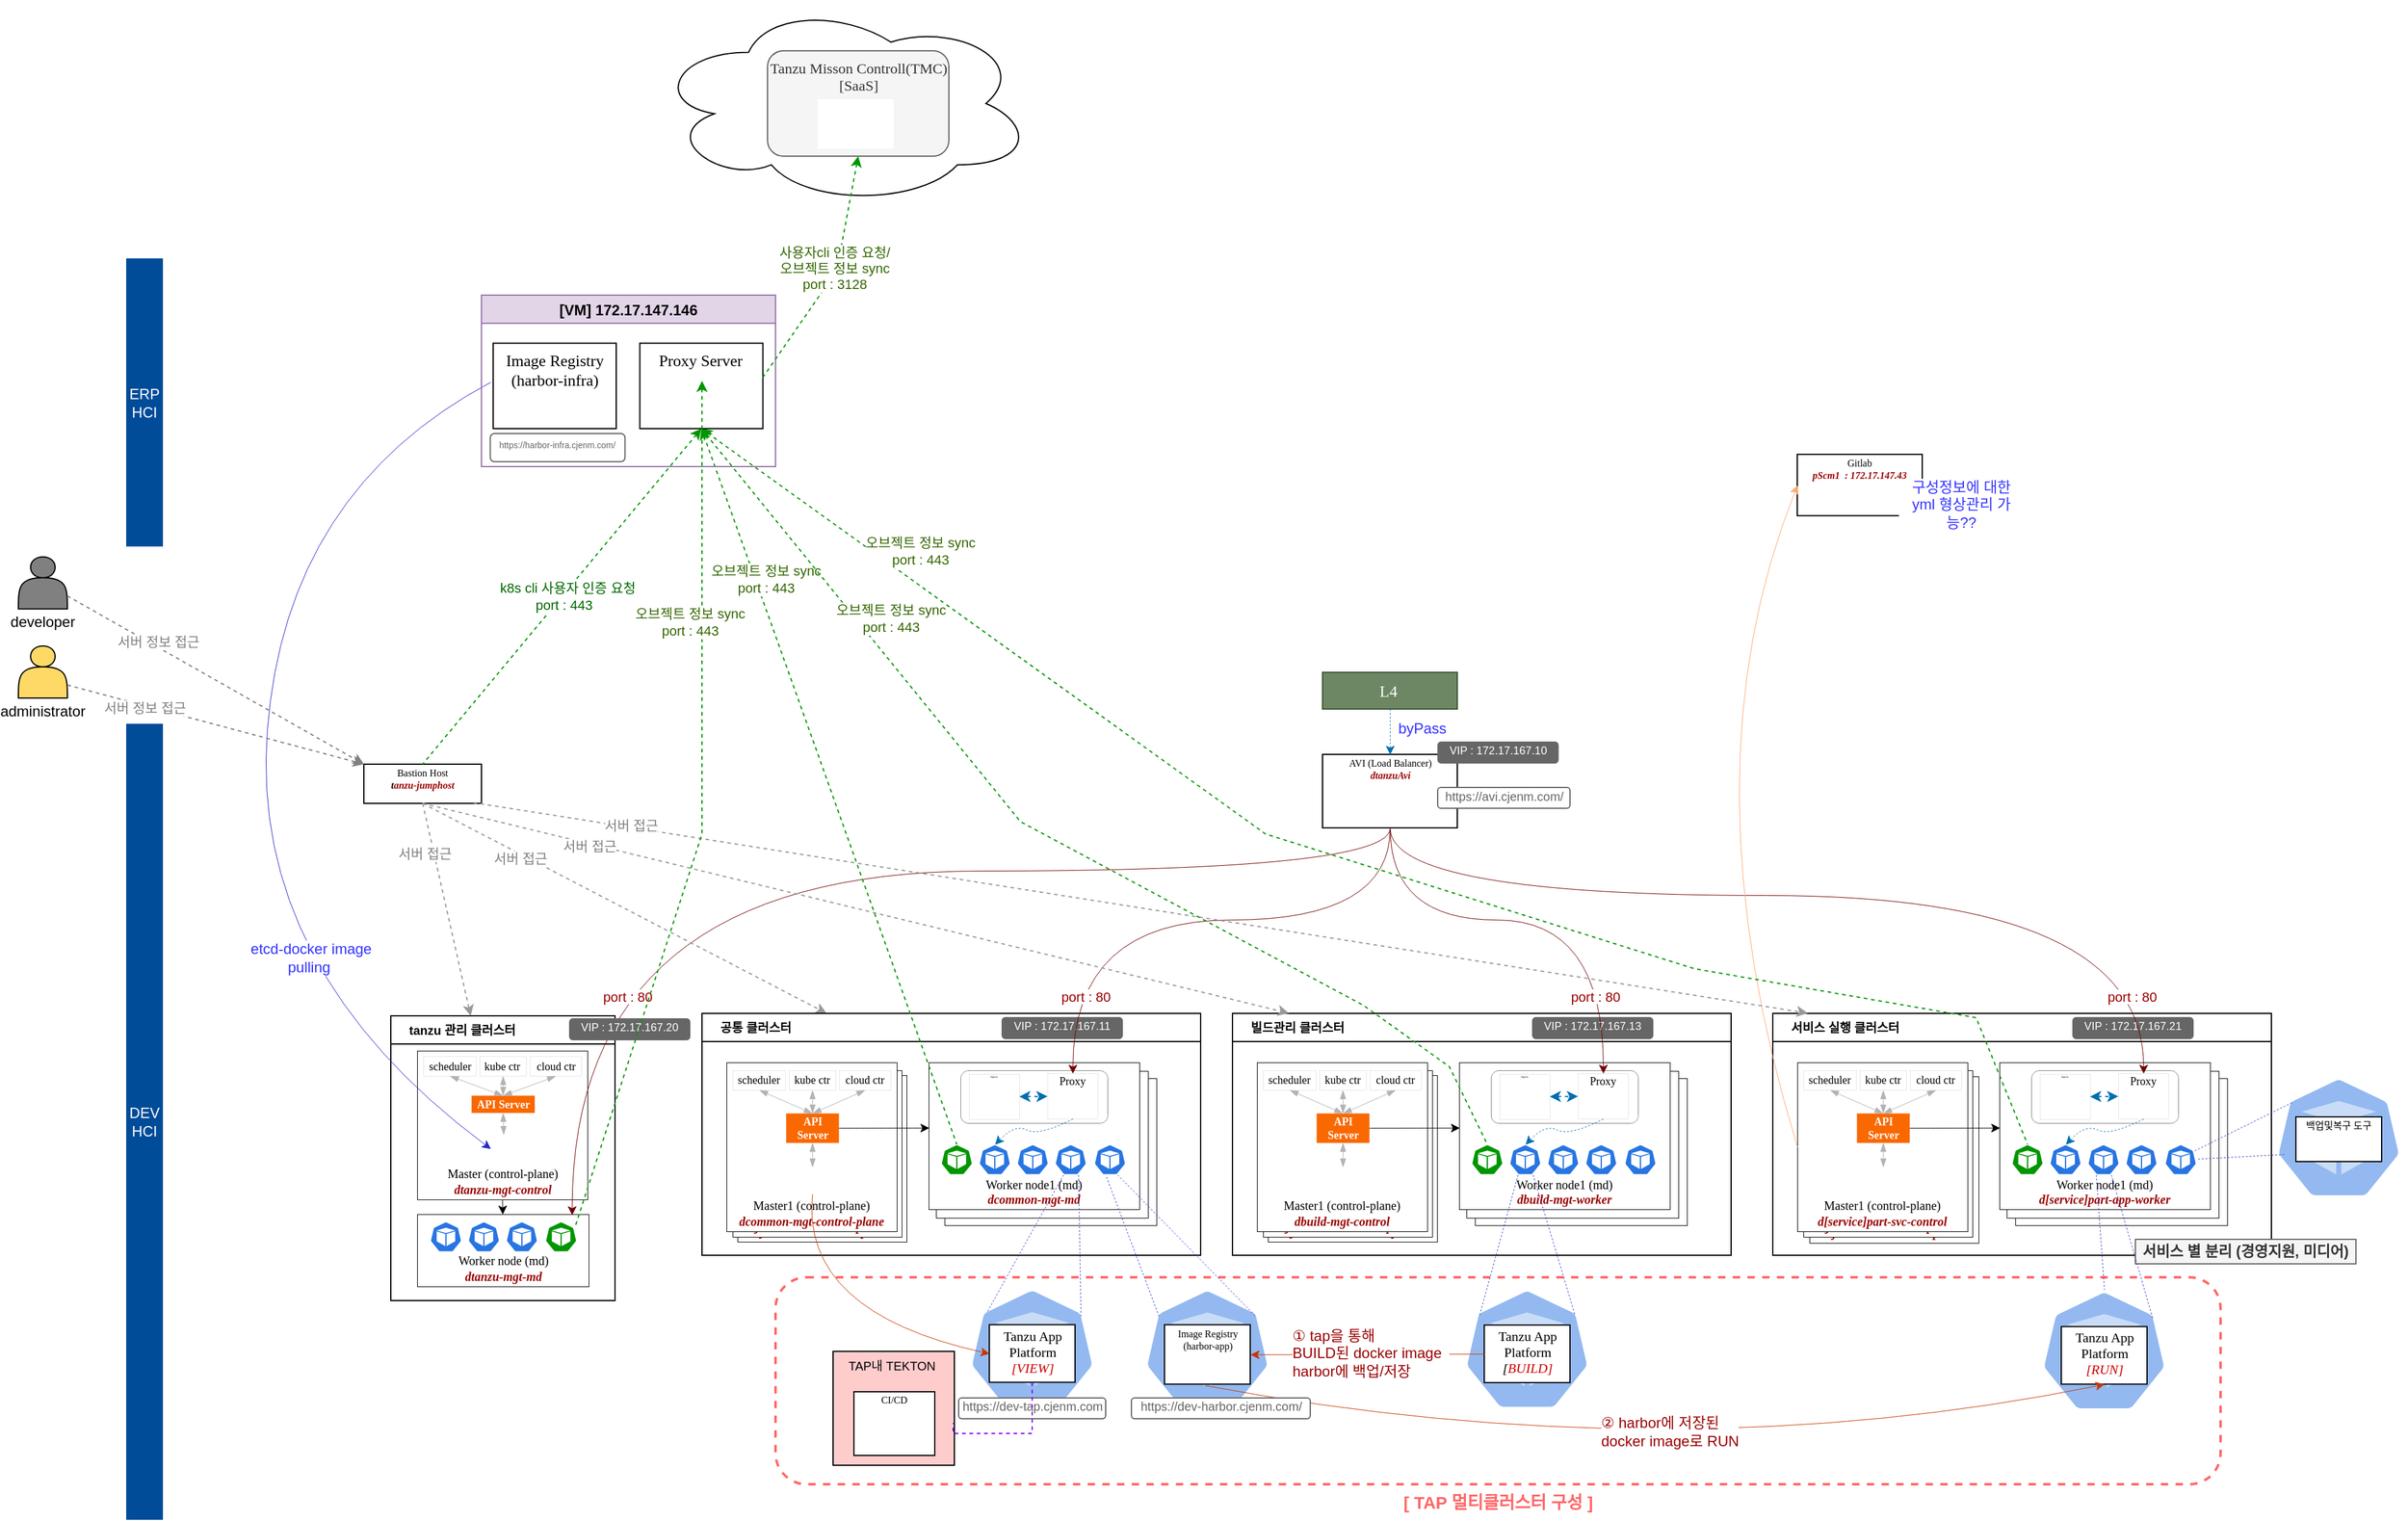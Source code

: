 <mxfile version="20.6.0" type="github">
  <diagram id="7FYESjyVptRTW3Y7uaQc" name="페이지-1">
    <mxGraphModel dx="3076" dy="1931" grid="1" gridSize="10" guides="1" tooltips="1" connect="1" arrows="1" fold="1" page="1" pageScale="1" pageWidth="827" pageHeight="1169" math="0" shadow="0">
      <root>
        <mxCell id="0" />
        <mxCell id="1" parent="0" />
        <mxCell id="SfBJ0q2UiW4gp2E3zM0G-1" value="&lt;font&gt;[ TAP 멀티클러스터 구성 ]&lt;/font&gt;" style="rounded=1;whiteSpace=wrap;html=1;fillColor=none;strokeColor=#FF6666;dashed=1;strokeWidth=2;labelPosition=center;verticalLabelPosition=bottom;align=center;verticalAlign=top;fontSize=14;fontStyle=1;fontColor=#FF6666;" vertex="1" parent="1">
          <mxGeometry x="-960" y="932" width="1179.5" height="169" as="geometry" />
        </mxCell>
        <mxCell id="SfBJ0q2UiW4gp2E3zM0G-2" value="&lt;font style=&quot;font-size: 10px;&quot;&gt;Master node2 (API server)&lt;br style=&quot;&quot;&gt;&lt;i&gt;&lt;b&gt;&lt;font color=&quot;#990000&quot;&gt;cjenm-tkc01-control-plane&lt;/font&gt;&lt;/b&gt;&lt;/i&gt;&lt;/font&gt;" style="rounded=0;whiteSpace=wrap;html=1;fontFamily=Garamond;fontSize=11;strokeWidth=0.5;verticalAlign=bottom;" vertex="1" parent="1">
          <mxGeometry x="-116" y="768" width="138" height="136" as="geometry" />
        </mxCell>
        <mxCell id="SfBJ0q2UiW4gp2E3zM0G-3" value="TAP내 TEKTON&amp;nbsp;" style="whiteSpace=wrap;html=1;align=center;verticalAlign=top;treeFolding=1;treeMoving=1;newEdgeStyle={&quot;edgeStyle&quot;:&quot;elbowEdgeStyle&quot;,&quot;startArrow&quot;:&quot;none&quot;,&quot;endArrow&quot;:&quot;none&quot;};fontColor=#000000;fillColor=#FFCCCC;fontSize=10;" vertex="1" parent="1">
          <mxGeometry x="-913" y="992.47" width="99" height="93" as="geometry" />
        </mxCell>
        <mxCell id="SfBJ0q2UiW4gp2E3zM0G-4" value="서비스 실행 클러스터" style="swimlane;fontFamily=Helvetica;fontSize=10;align=left;spacingLeft=13;" vertex="1" parent="1">
          <mxGeometry x="-146" y="716.5" width="407" height="197.5" as="geometry" />
        </mxCell>
        <mxCell id="SfBJ0q2UiW4gp2E3zM0G-5" value="&lt;font style=&quot;font-size: 10px;&quot;&gt;Master node2 (API server)&lt;br style=&quot;&quot;&gt;&lt;i&gt;&lt;b&gt;&lt;font color=&quot;#990000&quot;&gt;cjenm-tkc01-control-plane&lt;/font&gt;&lt;/b&gt;&lt;/i&gt;&lt;/font&gt;" style="rounded=0;whiteSpace=wrap;html=1;fontFamily=Garamond;fontSize=11;strokeWidth=0.5;verticalAlign=bottom;" vertex="1" parent="SfBJ0q2UiW4gp2E3zM0G-4">
          <mxGeometry x="25" y="46.5" width="138" height="136" as="geometry" />
        </mxCell>
        <mxCell id="SfBJ0q2UiW4gp2E3zM0G-6" value="&lt;font style=&quot;font-size: 10px;&quot;&gt;Master1 (control-plane)&lt;br style=&quot;&quot;&gt;&lt;i&gt;&lt;b&gt;&lt;font color=&quot;#990000&quot;&gt;d[service]part-svc-control&lt;/font&gt;&lt;/b&gt;&lt;/i&gt;&lt;/font&gt;" style="rounded=0;whiteSpace=wrap;html=1;fontFamily=Garamond;fontSize=11;strokeWidth=0.5;verticalAlign=bottom;" vertex="1" parent="SfBJ0q2UiW4gp2E3zM0G-4">
          <mxGeometry x="20" y="40" width="139" height="138" as="geometry" />
        </mxCell>
        <mxCell id="SfBJ0q2UiW4gp2E3zM0G-7" value="" style="shape=image;verticalLabelPosition=bottom;labelBackgroundColor=default;verticalAlign=top;aspect=fixed;imageAspect=0;image=https://raw.githubusercontent.com/cncf/artwork/master/projects/etcd/stacked/color/etcd-stacked-color.png;" vertex="1" parent="SfBJ0q2UiW4gp2E3zM0G-4">
          <mxGeometry x="79.96" y="125.5" width="20.07" height="22" as="geometry" />
        </mxCell>
        <mxCell id="SfBJ0q2UiW4gp2E3zM0G-8" value="&lt;font style=&quot;font-size: 9px;&quot;&gt;scheduler&lt;br&gt;&lt;/font&gt;" style="rounded=0;whiteSpace=wrap;html=1;fontFamily=Garamond;fontSize=7;verticalAlign=middle;spacingTop=0;strokeWidth=0;" vertex="1" parent="SfBJ0q2UiW4gp2E3zM0G-4">
          <mxGeometry x="25" y="46.5" width="43" height="16" as="geometry" />
        </mxCell>
        <mxCell id="SfBJ0q2UiW4gp2E3zM0G-9" value="&lt;font style=&quot;font-size: 9px;&quot;&gt;kube ctr&lt;br&gt;&lt;/font&gt;" style="rounded=0;whiteSpace=wrap;html=1;fontFamily=Garamond;fontSize=7;verticalAlign=middle;spacingTop=0;strokeWidth=0;" vertex="1" parent="SfBJ0q2UiW4gp2E3zM0G-4">
          <mxGeometry x="70.97" y="46.5" width="38" height="16" as="geometry" />
        </mxCell>
        <mxCell id="SfBJ0q2UiW4gp2E3zM0G-10" value="&lt;font style=&quot;font-size: 9px;&quot;&gt;cloud ctr&lt;br&gt;&lt;/font&gt;" style="rounded=0;whiteSpace=wrap;html=1;fontFamily=Garamond;fontSize=7;verticalAlign=middle;spacingTop=0;strokeWidth=0;" vertex="1" parent="SfBJ0q2UiW4gp2E3zM0G-4">
          <mxGeometry x="112" y="46.5" width="42" height="16" as="geometry" />
        </mxCell>
        <mxCell id="SfBJ0q2UiW4gp2E3zM0G-11" value="&lt;font style=&quot;font-size: 9px;&quot;&gt;API Server&lt;br&gt;&lt;/font&gt;" style="rounded=0;whiteSpace=wrap;html=1;fontFamily=Garamond;fontSize=7;verticalAlign=middle;spacingTop=0;strokeWidth=0;fillColor=#fa6800;fontColor=#FFFFFF;strokeColor=#C73500;fontStyle=1" vertex="1" parent="SfBJ0q2UiW4gp2E3zM0G-4">
          <mxGeometry x="68.5" y="81.5" width="43" height="24" as="geometry" />
        </mxCell>
        <mxCell id="SfBJ0q2UiW4gp2E3zM0G-12" value="" style="endArrow=classic;html=1;rounded=0;fontFamily=Helvetica;strokeWidth=0.5;curved=1;exitX=1;exitY=0.5;exitDx=0;exitDy=0;entryX=0.002;entryY=0.445;entryDx=0;entryDy=0;entryPerimeter=0;" edge="1" parent="SfBJ0q2UiW4gp2E3zM0G-4" source="SfBJ0q2UiW4gp2E3zM0G-11" target="SfBJ0q2UiW4gp2E3zM0G-21">
          <mxGeometry width="50" height="50" relative="1" as="geometry">
            <mxPoint x="175" y="288.5" as="sourcePoint" />
            <mxPoint x="195" y="278.5" as="targetPoint" />
          </mxGeometry>
        </mxCell>
        <mxCell id="SfBJ0q2UiW4gp2E3zM0G-13" value="" style="endArrow=blockThin;html=1;rounded=0;fontFamily=Helvetica;strokeWidth=0.5;curved=1;strokeColor=#B3B3B3;endFill=1;startArrow=blockThin;startFill=1;entryX=0.5;entryY=1;entryDx=0;entryDy=0;exitX=0.5;exitY=0;exitDx=0;exitDy=0;" edge="1" parent="SfBJ0q2UiW4gp2E3zM0G-4" source="SfBJ0q2UiW4gp2E3zM0G-11" target="SfBJ0q2UiW4gp2E3zM0G-8">
          <mxGeometry width="50" height="50" relative="1" as="geometry">
            <mxPoint x="165" y="278.5" as="sourcePoint" />
            <mxPoint x="185" y="268.5" as="targetPoint" />
          </mxGeometry>
        </mxCell>
        <mxCell id="SfBJ0q2UiW4gp2E3zM0G-14" value="" style="endArrow=blockThin;html=1;rounded=0;fontFamily=Helvetica;strokeWidth=0.5;curved=1;strokeColor=#B3B3B3;endFill=1;startArrow=blockThin;startFill=1;entryX=0.5;entryY=1;entryDx=0;entryDy=0;exitX=0.5;exitY=0;exitDx=0;exitDy=0;" edge="1" parent="SfBJ0q2UiW4gp2E3zM0G-4" source="SfBJ0q2UiW4gp2E3zM0G-11" target="SfBJ0q2UiW4gp2E3zM0G-9">
          <mxGeometry width="50" height="50" relative="1" as="geometry">
            <mxPoint x="90" y="88.5" as="sourcePoint" />
            <mxPoint x="195" y="278.5" as="targetPoint" />
          </mxGeometry>
        </mxCell>
        <mxCell id="SfBJ0q2UiW4gp2E3zM0G-15" value="" style="endArrow=blockThin;html=1;rounded=0;fontFamily=Helvetica;strokeWidth=0.5;curved=1;strokeColor=#B3B3B3;endFill=1;startArrow=blockThin;startFill=1;entryX=0.5;entryY=1;entryDx=0;entryDy=0;exitX=0.5;exitY=0;exitDx=0;exitDy=0;" edge="1" parent="SfBJ0q2UiW4gp2E3zM0G-4" source="SfBJ0q2UiW4gp2E3zM0G-11" target="SfBJ0q2UiW4gp2E3zM0G-10">
          <mxGeometry width="50" height="50" relative="1" as="geometry">
            <mxPoint x="185" y="298.5" as="sourcePoint" />
            <mxPoint x="205" y="288.5" as="targetPoint" />
          </mxGeometry>
        </mxCell>
        <mxCell id="SfBJ0q2UiW4gp2E3zM0G-16" value="" style="endArrow=blockThin;html=1;rounded=0;fontFamily=Helvetica;strokeWidth=0.5;curved=1;strokeColor=#B3B3B3;endFill=1;startArrow=blockThin;startFill=1;entryX=0.5;entryY=1;entryDx=0;entryDy=0;exitX=0.5;exitY=0;exitDx=0;exitDy=0;" edge="1" parent="SfBJ0q2UiW4gp2E3zM0G-4" source="SfBJ0q2UiW4gp2E3zM0G-7" target="SfBJ0q2UiW4gp2E3zM0G-11">
          <mxGeometry width="50" height="50" relative="1" as="geometry">
            <mxPoint x="195" y="308.5" as="sourcePoint" />
            <mxPoint x="215" y="298.5" as="targetPoint" />
          </mxGeometry>
        </mxCell>
        <mxCell id="SfBJ0q2UiW4gp2E3zM0G-17" value="&lt;font style=&quot;font-size: 9px;&quot;&gt;VIP : 172.17.167.21&lt;/font&gt;" style="rounded=1;whiteSpace=wrap;html=1;labelBackgroundColor=none;strokeColor=#666666;strokeWidth=1;fontFamily=Helvetica;fontSize=7;fontColor=#FFFFFF;fillColor=#666666;spacing=0;spacingBottom=3;" vertex="1" parent="SfBJ0q2UiW4gp2E3zM0G-4">
          <mxGeometry x="245.03" y="3.5" width="98" height="17" as="geometry" />
        </mxCell>
        <mxCell id="SfBJ0q2UiW4gp2E3zM0G-18" value="" style="group" vertex="1" connectable="0" parent="SfBJ0q2UiW4gp2E3zM0G-4">
          <mxGeometry x="185" y="40" width="192" height="139" as="geometry" />
        </mxCell>
        <mxCell id="SfBJ0q2UiW4gp2E3zM0G-19" value="" style="rounded=0;whiteSpace=wrap;html=1;fontFamily=Garamond;fontSize=10;strokeWidth=0.5;verticalAlign=bottom;" vertex="1" parent="SfBJ0q2UiW4gp2E3zM0G-18">
          <mxGeometry x="13" y="13" width="173" height="120" as="geometry" />
        </mxCell>
        <mxCell id="SfBJ0q2UiW4gp2E3zM0G-20" value="" style="rounded=0;whiteSpace=wrap;html=1;fontFamily=Garamond;fontSize=10;strokeWidth=0.5;verticalAlign=bottom;" vertex="1" parent="SfBJ0q2UiW4gp2E3zM0G-18">
          <mxGeometry x="6" y="7" width="173" height="120" as="geometry" />
        </mxCell>
        <mxCell id="SfBJ0q2UiW4gp2E3zM0G-21" value="Worker node1 (md)&lt;br style=&quot;font-size: 10px;&quot;&gt;&lt;i&gt;&lt;b&gt;&lt;font color=&quot;#990000&quot;&gt;d[service]part-app-worker&lt;/font&gt;&lt;/b&gt;&lt;/i&gt;" style="rounded=0;whiteSpace=wrap;html=1;fontFamily=Garamond;fontSize=10;strokeWidth=0.5;verticalAlign=bottom;" vertex="1" parent="SfBJ0q2UiW4gp2E3zM0G-18">
          <mxGeometry width="172" height="120" as="geometry" />
        </mxCell>
        <mxCell id="SfBJ0q2UiW4gp2E3zM0G-22" value="" style="rounded=1;whiteSpace=wrap;html=1;fontFamily=Helvetica;dashed=1;dashPattern=1 1;strokeWidth=0.5;" vertex="1" parent="SfBJ0q2UiW4gp2E3zM0G-18">
          <mxGeometry x="26" y="6.5" width="120" height="43" as="geometry" />
        </mxCell>
        <mxCell id="SfBJ0q2UiW4gp2E3zM0G-23" value="" style="group" vertex="1" connectable="0" parent="SfBJ0q2UiW4gp2E3zM0G-18">
          <mxGeometry x="97" y="9" width="41" height="37" as="geometry" />
        </mxCell>
        <mxCell id="SfBJ0q2UiW4gp2E3zM0G-24" value="&lt;font style=&quot;font-size: 9px;&quot;&gt;Proxy&lt;/font&gt;" style="rounded=0;whiteSpace=wrap;html=1;fontFamily=Garamond;fontSize=7;verticalAlign=top;spacingTop=-6;strokeWidth=0;" vertex="1" parent="SfBJ0q2UiW4gp2E3zM0G-23">
          <mxGeometry width="41" height="37" as="geometry" />
        </mxCell>
        <mxCell id="SfBJ0q2UiW4gp2E3zM0G-25" value="" style="shape=image;verticalLabelPosition=bottom;labelBackgroundColor=default;verticalAlign=top;aspect=fixed;imageAspect=0;image=https://www.datocms-assets.com/2885/1539054767-consulenvoyhashiblog2400x1200.jpg;clipPath=inset(21.33% 12.33% 18.67% 54.33%);" vertex="1" parent="SfBJ0q2UiW4gp2E3zM0G-23">
          <mxGeometry x="6.38" y="12" width="27.78" height="25" as="geometry" />
        </mxCell>
        <mxCell id="SfBJ0q2UiW4gp2E3zM0G-26" value="" style="endArrow=classic;startArrow=classic;html=1;rounded=0;fontFamily=Garamond;fontSize=10;dashed=1;fillColor=#1ba1e2;strokeColor=#006EAF;curved=1;exitX=1;exitY=0.5;exitDx=0;exitDy=0;" edge="1" parent="SfBJ0q2UiW4gp2E3zM0G-18" source="SfBJ0q2UiW4gp2E3zM0G-28" target="SfBJ0q2UiW4gp2E3zM0G-24">
          <mxGeometry width="50" height="50" relative="1" as="geometry">
            <mxPoint x="123" y="-17" as="sourcePoint" />
            <mxPoint x="163" y="-17.5" as="targetPoint" />
          </mxGeometry>
        </mxCell>
        <mxCell id="SfBJ0q2UiW4gp2E3zM0G-27" value="" style="group" vertex="1" connectable="0" parent="SfBJ0q2UiW4gp2E3zM0G-18">
          <mxGeometry x="33" y="9.5" width="41.7" height="40" as="geometry" />
        </mxCell>
        <mxCell id="SfBJ0q2UiW4gp2E3zM0G-28" value="&lt;font style=&quot;font-size: 2px;&quot;&gt;Ingress&lt;/font&gt;" style="rounded=0;whiteSpace=wrap;html=1;fontFamily=Garamond;fontSize=2;verticalAlign=top;spacingTop=-6;strokeWidth=0;" vertex="1" parent="SfBJ0q2UiW4gp2E3zM0G-27">
          <mxGeometry width="41" height="37" as="geometry" />
        </mxCell>
        <mxCell id="SfBJ0q2UiW4gp2E3zM0G-29" value="" style="shape=image;verticalLabelPosition=bottom;labelBackgroundColor=default;verticalAlign=top;aspect=fixed;imageAspect=0;image=https://blogs.vmware.com/opensource/files/2022/05/image001.png;" vertex="1" parent="SfBJ0q2UiW4gp2E3zM0G-27">
          <mxGeometry x="3.26" y="11" width="34.44" height="26" as="geometry" />
        </mxCell>
        <mxCell id="SfBJ0q2UiW4gp2E3zM0G-30" value="" style="sketch=0;html=1;dashed=0;whitespace=wrap;fillColor=#009600;strokeColor=#ffffff;points=[[0.005,0.63,0],[0.1,0.2,0],[0.9,0.2,0],[0.5,0,0],[0.995,0.63,0],[0.72,0.99,0],[0.5,1,0],[0.28,0.99,0]];verticalLabelPosition=bottom;align=center;verticalAlign=top;shape=mxgraph.kubernetes.icon;prIcon=pod;labelBackgroundColor=#FFFFFF;strokeWidth=1;fontFamily=Helvetica;fontSize=2;fontColor=#3333FF;" vertex="1" parent="SfBJ0q2UiW4gp2E3zM0G-18">
          <mxGeometry x="9" y="67" width="28" height="25" as="geometry" />
        </mxCell>
        <mxCell id="SfBJ0q2UiW4gp2E3zM0G-31" value="" style="sketch=0;html=1;dashed=0;whitespace=wrap;fillColor=#2875E2;strokeColor=#ffffff;points=[[0.005,0.63,0],[0.1,0.2,0],[0.9,0.2,0],[0.5,0,0],[0.995,0.63,0],[0.72,0.99,0],[0.5,1,0],[0.28,0.99,0]];verticalLabelPosition=bottom;align=center;verticalAlign=top;shape=mxgraph.kubernetes.icon;prIcon=pod;labelBackgroundColor=#FFFFFF;strokeWidth=1;fontFamily=Helvetica;fontSize=2;fontColor=#3333FF;" vertex="1" parent="SfBJ0q2UiW4gp2E3zM0G-18">
          <mxGeometry x="40" y="67" width="28" height="25" as="geometry" />
        </mxCell>
        <mxCell id="SfBJ0q2UiW4gp2E3zM0G-32" value="" style="sketch=0;html=1;dashed=0;whitespace=wrap;fillColor=#2875E2;strokeColor=#ffffff;points=[[0.005,0.63,0],[0.1,0.2,0],[0.9,0.2,0],[0.5,0,0],[0.995,0.63,0],[0.72,0.99,0],[0.5,1,0],[0.28,0.99,0]];verticalLabelPosition=bottom;align=center;verticalAlign=top;shape=mxgraph.kubernetes.icon;prIcon=pod;labelBackgroundColor=#FFFFFF;strokeWidth=1;fontFamily=Helvetica;fontSize=2;fontColor=#3333FF;" vertex="1" parent="SfBJ0q2UiW4gp2E3zM0G-18">
          <mxGeometry x="71" y="67" width="28" height="25" as="geometry" />
        </mxCell>
        <mxCell id="SfBJ0q2UiW4gp2E3zM0G-33" value="" style="sketch=0;html=1;dashed=0;whitespace=wrap;fillColor=#2875E2;strokeColor=#ffffff;points=[[0.005,0.63,0],[0.1,0.2,0],[0.9,0.2,0],[0.5,0,0],[0.995,0.63,0],[0.72,0.99,0],[0.5,1,0],[0.28,0.99,0]];verticalLabelPosition=bottom;align=center;verticalAlign=top;shape=mxgraph.kubernetes.icon;prIcon=pod;labelBackgroundColor=#FFFFFF;strokeWidth=1;fontFamily=Helvetica;fontSize=2;fontColor=#3333FF;" vertex="1" parent="SfBJ0q2UiW4gp2E3zM0G-18">
          <mxGeometry x="102" y="67" width="28" height="25" as="geometry" />
        </mxCell>
        <mxCell id="SfBJ0q2UiW4gp2E3zM0G-34" value="" style="curved=1;endArrow=classic;html=1;rounded=0;strokeColor=#006EAF;strokeWidth=0.5;fontFamily=Helvetica;fontSize=10;fillColor=#1ba1e2;exitX=0.5;exitY=1;exitDx=0;exitDy=0;entryX=0.5;entryY=0;entryDx=0;entryDy=0;entryPerimeter=0;dashed=1;" edge="1" parent="SfBJ0q2UiW4gp2E3zM0G-18" source="SfBJ0q2UiW4gp2E3zM0G-24" target="SfBJ0q2UiW4gp2E3zM0G-31">
          <mxGeometry width="50" height="50" relative="1" as="geometry">
            <mxPoint x="102" y="49.5" as="sourcePoint" />
            <mxPoint x="47" y="79.5" as="targetPoint" />
            <Array as="points">
              <mxPoint x="90" y="60" />
              <mxPoint x="70" y="50" />
            </Array>
          </mxGeometry>
        </mxCell>
        <mxCell id="SfBJ0q2UiW4gp2E3zM0G-35" value="" style="sketch=0;html=1;dashed=0;whitespace=wrap;fillColor=#2875E2;strokeColor=#ffffff;points=[[0.005,0.63,0],[0.1,0.2,0],[0.9,0.2,0],[0.5,0,0],[0.995,0.63,0],[0.72,0.99,0],[0.5,1,0],[0.28,0.99,0]];verticalLabelPosition=bottom;align=center;verticalAlign=top;shape=mxgraph.kubernetes.icon;prIcon=pod;labelBackgroundColor=#FFFFFF;strokeWidth=1;fontFamily=Helvetica;fontSize=2;fontColor=#3333FF;" vertex="1" parent="SfBJ0q2UiW4gp2E3zM0G-18">
          <mxGeometry x="134" y="67" width="28" height="25" as="geometry" />
        </mxCell>
        <mxCell id="SfBJ0q2UiW4gp2E3zM0G-36" style="edgeStyle=orthogonalEdgeStyle;rounded=0;orthogonalLoop=1;jettySize=auto;html=1;exitX=0.5;exitY=1;exitDx=0;exitDy=0;strokeColor=#6F0000;strokeWidth=0.5;fontFamily=Helvetica;fontSize=10;fillColor=#a20025;curved=1;entryX=0.5;entryY=0;entryDx=0;entryDy=0;" edge="1" parent="1" source="SfBJ0q2UiW4gp2E3zM0G-37" target="SfBJ0q2UiW4gp2E3zM0G-24">
          <mxGeometry relative="1" as="geometry">
            <mxPoint x="-860" y="737" as="targetPoint" />
            <Array as="points">
              <mxPoint x="-458" y="620" />
              <mxPoint x="157" y="620" />
            </Array>
          </mxGeometry>
        </mxCell>
        <mxCell id="SfBJ0q2UiW4gp2E3zM0G-37" value="AVI (Load Balancer)&lt;br&gt;&lt;i&gt;&lt;b&gt;&lt;font color=&quot;#990000&quot;&gt;dtanzuAvi&lt;/font&gt;&lt;/b&gt;&lt;/i&gt;" style="rounded=0;whiteSpace=wrap;html=1;fontFamily=Garamond;fontSize=8;verticalAlign=top;spacingTop=-4;strokeWidth=1;" vertex="1" parent="1">
          <mxGeometry x="-513.5" y="505" width="110" height="60" as="geometry" />
        </mxCell>
        <mxCell id="SfBJ0q2UiW4gp2E3zM0G-38" value="" style="shape=image;verticalLabelPosition=bottom;labelBackgroundColor=default;verticalAlign=top;aspect=fixed;imageAspect=0;image=https://vraccoon.com/wp-content/uploads/2021/05/avi-logo-1.png;clipPath=inset(5.33% 3.39% 23.67% 6.36% round 24%);" vertex="1" parent="1">
          <mxGeometry x="-473.5" y="532" width="30" height="30" as="geometry" />
        </mxCell>
        <mxCell id="SfBJ0q2UiW4gp2E3zM0G-39" value="tanzu 관리 클러스터" style="swimlane;strokeWidth=1;fontFamily=Helvetica;fontSize=10;align=left;spacingLeft=13;" vertex="1" parent="1">
          <mxGeometry x="-1274" y="718.5" width="183" height="232.5" as="geometry" />
        </mxCell>
        <mxCell id="SfBJ0q2UiW4gp2E3zM0G-40" value="&lt;font style=&quot;font-size: 10px;&quot;&gt;Worker node (md)&lt;br&gt;&lt;b&gt;&lt;i&gt;&lt;font color=&quot;#990000&quot;&gt;dtanzu-mgt-md&lt;/font&gt;&lt;/i&gt;&lt;/b&gt;&lt;/font&gt;" style="rounded=0;whiteSpace=wrap;html=1;fontFamily=Garamond;fontSize=11;strokeWidth=0.5;verticalAlign=bottom;" vertex="1" parent="SfBJ0q2UiW4gp2E3zM0G-39">
          <mxGeometry x="21.5" y="162" width="140" height="59" as="geometry" />
        </mxCell>
        <mxCell id="SfBJ0q2UiW4gp2E3zM0G-41" value="" style="endArrow=classic;html=1;rounded=0;fontFamily=Helvetica;exitX=0.5;exitY=1;exitDx=0;exitDy=0;strokeWidth=0.5;curved=1;" edge="1" parent="SfBJ0q2UiW4gp2E3zM0G-39" source="SfBJ0q2UiW4gp2E3zM0G-45" target="SfBJ0q2UiW4gp2E3zM0G-40">
          <mxGeometry width="50" height="50" relative="1" as="geometry">
            <mxPoint x="91" y="142" as="sourcePoint" />
            <mxPoint x="56.5" y="287" as="targetPoint" />
          </mxGeometry>
        </mxCell>
        <mxCell id="SfBJ0q2UiW4gp2E3zM0G-42" value="" style="sketch=0;html=1;dashed=0;whitespace=wrap;fillColor=#2875E2;strokeColor=#ffffff;points=[[0.005,0.63,0],[0.1,0.2,0],[0.9,0.2,0],[0.5,0,0],[0.995,0.63,0],[0.72,0.99,0],[0.5,1,0],[0.28,0.99,0]];verticalLabelPosition=bottom;align=center;verticalAlign=top;shape=mxgraph.kubernetes.icon;prIcon=pod;labelBackgroundColor=#FFFFFF;strokeWidth=1;fontFamily=Helvetica;fontSize=2;fontColor=#3333FF;" vertex="1" parent="SfBJ0q2UiW4gp2E3zM0G-39">
          <mxGeometry x="31" y="168" width="28" height="25" as="geometry" />
        </mxCell>
        <mxCell id="SfBJ0q2UiW4gp2E3zM0G-43" value="" style="sketch=0;html=1;dashed=0;whitespace=wrap;fillColor=#2875E2;strokeColor=#ffffff;points=[[0.005,0.63,0],[0.1,0.2,0],[0.9,0.2,0],[0.5,0,0],[0.995,0.63,0],[0.72,0.99,0],[0.5,1,0],[0.28,0.99,0]];verticalLabelPosition=bottom;align=center;verticalAlign=top;shape=mxgraph.kubernetes.icon;prIcon=pod;labelBackgroundColor=#FFFFFF;strokeWidth=1;fontFamily=Helvetica;fontSize=2;fontColor=#3333FF;" vertex="1" parent="SfBJ0q2UiW4gp2E3zM0G-39">
          <mxGeometry x="62" y="168" width="28" height="25" as="geometry" />
        </mxCell>
        <mxCell id="SfBJ0q2UiW4gp2E3zM0G-44" value="" style="sketch=0;html=1;dashed=0;whitespace=wrap;fillColor=#2875E2;strokeColor=#ffffff;points=[[0.005,0.63,0],[0.1,0.2,0],[0.9,0.2,0],[0.5,0,0],[0.995,0.63,0],[0.72,0.99,0],[0.5,1,0],[0.28,0.99,0]];verticalLabelPosition=bottom;align=center;verticalAlign=top;shape=mxgraph.kubernetes.icon;prIcon=pod;labelBackgroundColor=#FFFFFF;strokeWidth=1;fontFamily=Helvetica;fontSize=2;fontColor=#3333FF;" vertex="1" parent="SfBJ0q2UiW4gp2E3zM0G-39">
          <mxGeometry x="93" y="168" width="28" height="25" as="geometry" />
        </mxCell>
        <mxCell id="SfBJ0q2UiW4gp2E3zM0G-45" value="&lt;font style=&quot;font-size: 10px;&quot;&gt;Master (control-plane)&lt;br style=&quot;&quot;&gt;&lt;i&gt;&lt;b&gt;&lt;font color=&quot;#990000&quot;&gt;dtanzu-mgt-control&lt;/font&gt;&lt;/b&gt;&lt;/i&gt;&lt;/font&gt;" style="rounded=0;whiteSpace=wrap;html=1;fontFamily=Garamond;fontSize=11;strokeWidth=0.5;verticalAlign=bottom;" vertex="1" parent="SfBJ0q2UiW4gp2E3zM0G-39">
          <mxGeometry x="21.5" y="28.5" width="139" height="121.5" as="geometry" />
        </mxCell>
        <mxCell id="SfBJ0q2UiW4gp2E3zM0G-46" value="" style="shape=image;verticalLabelPosition=bottom;labelBackgroundColor=default;verticalAlign=top;aspect=fixed;imageAspect=0;image=https://raw.githubusercontent.com/cncf/artwork/master/projects/etcd/stacked/color/etcd-stacked-color.png;" vertex="1" parent="SfBJ0q2UiW4gp2E3zM0G-39">
          <mxGeometry x="81.46" y="97" width="20.98" height="23" as="geometry" />
        </mxCell>
        <mxCell id="SfBJ0q2UiW4gp2E3zM0G-47" value="&lt;font style=&quot;font-size: 9px;&quot;&gt;scheduler&lt;br&gt;&lt;/font&gt;" style="rounded=0;whiteSpace=wrap;html=1;fontFamily=Garamond;fontSize=7;verticalAlign=middle;spacingTop=0;strokeWidth=0;" vertex="1" parent="SfBJ0q2UiW4gp2E3zM0G-39">
          <mxGeometry x="26.5" y="33" width="43" height="16" as="geometry" />
        </mxCell>
        <mxCell id="SfBJ0q2UiW4gp2E3zM0G-48" value="&lt;font style=&quot;font-size: 9px;&quot;&gt;kube ctr&lt;br&gt;&lt;/font&gt;" style="rounded=0;whiteSpace=wrap;html=1;fontFamily=Garamond;fontSize=7;verticalAlign=middle;spacingTop=0;strokeWidth=0;" vertex="1" parent="SfBJ0q2UiW4gp2E3zM0G-39">
          <mxGeometry x="72.47" y="33" width="38" height="16" as="geometry" />
        </mxCell>
        <mxCell id="SfBJ0q2UiW4gp2E3zM0G-49" value="&lt;font style=&quot;font-size: 9px;&quot;&gt;cloud ctr&lt;br&gt;&lt;/font&gt;" style="rounded=0;whiteSpace=wrap;html=1;fontFamily=Garamond;fontSize=7;verticalAlign=middle;spacingTop=0;strokeWidth=0;" vertex="1" parent="SfBJ0q2UiW4gp2E3zM0G-39">
          <mxGeometry x="113.5" y="33" width="42" height="16" as="geometry" />
        </mxCell>
        <mxCell id="SfBJ0q2UiW4gp2E3zM0G-50" value="&lt;font style=&quot;font-size: 9px;&quot;&gt;API Server&lt;br&gt;&lt;/font&gt;" style="rounded=0;whiteSpace=wrap;html=1;fontFamily=Garamond;fontSize=7;verticalAlign=middle;spacingTop=0;strokeWidth=0;fillColor=#fa6800;fontColor=#FFFFFF;strokeColor=#C73500;fontStyle=1" vertex="1" parent="SfBJ0q2UiW4gp2E3zM0G-39">
          <mxGeometry x="65.72" y="65" width="51.5" height="14" as="geometry" />
        </mxCell>
        <mxCell id="SfBJ0q2UiW4gp2E3zM0G-51" value="" style="endArrow=blockThin;html=1;rounded=0;fontFamily=Helvetica;strokeWidth=0.5;curved=1;strokeColor=#B3B3B3;endFill=1;startArrow=blockThin;startFill=1;entryX=0.5;entryY=1;entryDx=0;entryDy=0;exitX=0.5;exitY=0;exitDx=0;exitDy=0;" edge="1" parent="SfBJ0q2UiW4gp2E3zM0G-39" source="SfBJ0q2UiW4gp2E3zM0G-50" target="SfBJ0q2UiW4gp2E3zM0G-47">
          <mxGeometry width="50" height="50" relative="1" as="geometry">
            <mxPoint x="110.5" y="217" as="sourcePoint" />
            <mxPoint x="130.5" y="207" as="targetPoint" />
          </mxGeometry>
        </mxCell>
        <mxCell id="SfBJ0q2UiW4gp2E3zM0G-52" value="" style="endArrow=blockThin;html=1;rounded=0;fontFamily=Helvetica;strokeWidth=0.5;curved=1;strokeColor=#B3B3B3;endFill=1;startArrow=blockThin;startFill=1;entryX=0.5;entryY=1;entryDx=0;entryDy=0;exitX=0.5;exitY=0;exitDx=0;exitDy=0;" edge="1" parent="SfBJ0q2UiW4gp2E3zM0G-39" source="SfBJ0q2UiW4gp2E3zM0G-50" target="SfBJ0q2UiW4gp2E3zM0G-48">
          <mxGeometry width="50" height="50" relative="1" as="geometry">
            <mxPoint x="35.5" y="27" as="sourcePoint" />
            <mxPoint x="140.5" y="217.0" as="targetPoint" />
          </mxGeometry>
        </mxCell>
        <mxCell id="SfBJ0q2UiW4gp2E3zM0G-53" value="" style="endArrow=blockThin;html=1;rounded=0;fontFamily=Helvetica;strokeWidth=0.5;curved=1;strokeColor=#B3B3B3;endFill=1;startArrow=blockThin;startFill=1;entryX=0.5;entryY=1;entryDx=0;entryDy=0;exitX=0.5;exitY=0;exitDx=0;exitDy=0;" edge="1" parent="SfBJ0q2UiW4gp2E3zM0G-39" source="SfBJ0q2UiW4gp2E3zM0G-50" target="SfBJ0q2UiW4gp2E3zM0G-49">
          <mxGeometry width="50" height="50" relative="1" as="geometry">
            <mxPoint x="130.5" y="237.0" as="sourcePoint" />
            <mxPoint x="150.5" y="227.0" as="targetPoint" />
          </mxGeometry>
        </mxCell>
        <mxCell id="SfBJ0q2UiW4gp2E3zM0G-54" value="" style="endArrow=blockThin;html=1;rounded=0;fontFamily=Helvetica;strokeWidth=0.5;curved=1;strokeColor=#B3B3B3;endFill=1;startArrow=blockThin;startFill=1;entryX=0.5;entryY=1;entryDx=0;entryDy=0;exitX=0.5;exitY=0;exitDx=0;exitDy=0;" edge="1" parent="SfBJ0q2UiW4gp2E3zM0G-39" source="SfBJ0q2UiW4gp2E3zM0G-46" target="SfBJ0q2UiW4gp2E3zM0G-50">
          <mxGeometry width="50" height="50" relative="1" as="geometry">
            <mxPoint x="140.5" y="247.0" as="sourcePoint" />
            <mxPoint x="160.5" y="237.0" as="targetPoint" />
          </mxGeometry>
        </mxCell>
        <mxCell id="SfBJ0q2UiW4gp2E3zM0G-55" value="" style="sketch=0;html=1;dashed=0;whitespace=wrap;fillColor=#009600;strokeColor=#ffffff;points=[[0.005,0.63,0],[0.1,0.2,0],[0.9,0.2,0],[0.5,0,0],[0.995,0.63,0],[0.72,0.99,0],[0.5,1,0],[0.28,0.99,0]];verticalLabelPosition=bottom;align=center;verticalAlign=top;shape=mxgraph.kubernetes.icon;prIcon=pod;labelBackgroundColor=#FFFFFF;strokeWidth=1;fontFamily=Helvetica;fontSize=2;fontColor=#3333FF;" vertex="1" parent="SfBJ0q2UiW4gp2E3zM0G-39">
          <mxGeometry x="125" y="168" width="28" height="25" as="geometry" />
        </mxCell>
        <mxCell id="SfBJ0q2UiW4gp2E3zM0G-56" value="L4&amp;nbsp;" style="rounded=0;whiteSpace=wrap;html=1;fontFamily=Garamond;fontSize=13;verticalAlign=middle;spacingTop=0;strokeWidth=1;fillColor=#6d8764;fontColor=#ffffff;strokeColor=#3A5431;" vertex="1" parent="1">
          <mxGeometry x="-513.5" y="438" width="110" height="30" as="geometry" />
        </mxCell>
        <mxCell id="SfBJ0q2UiW4gp2E3zM0G-57" value="" style="endArrow=classic;html=1;rounded=0;strokeColor=#006EAF;strokeWidth=0.5;fontFamily=Helvetica;fontSize=13;fontColor=#990000;curved=1;exitX=0.5;exitY=1;exitDx=0;exitDy=0;entryX=0.5;entryY=0;entryDx=0;entryDy=0;dashed=1;" edge="1" parent="1" source="SfBJ0q2UiW4gp2E3zM0G-56" target="SfBJ0q2UiW4gp2E3zM0G-37">
          <mxGeometry width="50" height="50" relative="1" as="geometry">
            <mxPoint x="-193.5" y="608" as="sourcePoint" />
            <mxPoint x="-143.5" y="558" as="targetPoint" />
          </mxGeometry>
        </mxCell>
        <mxCell id="SfBJ0q2UiW4gp2E3zM0G-58" value="byPass" style="whiteSpace=wrap;html=1;labelBackgroundColor=#FFFFFF;strokeWidth=1;fontFamily=Helvetica;fontSize=12;fontColor=#3333FF;strokeColor=none;fillColor=none;" vertex="1" parent="1">
          <mxGeometry x="-464.5" y="473" width="64" height="22" as="geometry" />
        </mxCell>
        <mxCell id="SfBJ0q2UiW4gp2E3zM0G-59" style="edgeStyle=orthogonalEdgeStyle;rounded=0;orthogonalLoop=1;jettySize=auto;html=1;exitX=0.5;exitY=1;exitDx=0;exitDy=0;strokeColor=#6F0000;strokeWidth=0.5;fontFamily=Helvetica;fontSize=10;fillColor=#a20025;curved=1;entryX=0.902;entryY=0.01;entryDx=0;entryDy=0;entryPerimeter=0;" edge="1" parent="1" source="SfBJ0q2UiW4gp2E3zM0G-37" target="SfBJ0q2UiW4gp2E3zM0G-40">
          <mxGeometry relative="1" as="geometry">
            <mxPoint x="-905" y="684" as="sourcePoint" />
            <mxPoint x="-1140" y="817" as="targetPoint" />
            <Array as="points">
              <mxPoint x="-458" y="600" />
              <mxPoint x="-1126" y="600" />
            </Array>
          </mxGeometry>
        </mxCell>
        <mxCell id="SfBJ0q2UiW4gp2E3zM0G-60" value="Gitlab&lt;br&gt;&lt;i&gt;&lt;b&gt;&lt;font color=&quot;#990000&quot;&gt;pScm1&amp;nbsp; : 172.17.147.43&lt;/font&gt;&lt;/b&gt;&lt;/i&gt;" style="rounded=0;whiteSpace=wrap;html=1;fontFamily=Garamond;fontSize=8;verticalAlign=top;spacingTop=-4;strokeWidth=1;" vertex="1" parent="1">
          <mxGeometry x="-126" y="260" width="102" height="50.11" as="geometry" />
        </mxCell>
        <mxCell id="SfBJ0q2UiW4gp2E3zM0G-61" value="" style="shape=image;html=1;verticalAlign=top;verticalLabelPosition=bottom;labelBackgroundColor=none;imageAspect=0;aspect=fixed;image=https://cdn4.iconfinder.com/data/icons/socialcones/508/Gitlab-128.png;strokeWidth=1;fontFamily=Helvetica;fontSize=2;fontColor=#FFFFFF;fillColor=none;clipPath=inset(14.06% 10.94% 22.66% 10.94%);" vertex="1" parent="1">
          <mxGeometry x="-83" y="287.11" width="24.69" height="20" as="geometry" />
        </mxCell>
        <mxCell id="SfBJ0q2UiW4gp2E3zM0G-62" value="Text" style="text;html=1;align=center;verticalAlign=middle;resizable=0;points=[];autosize=1;strokeColor=none;fillColor=none;fontSize=2;fontFamily=Helvetica;fontColor=#FFFFFF;labelBackgroundColor=none;strokeWidth=1;" vertex="1" parent="1">
          <mxGeometry x="-170" y="545" width="40" height="20" as="geometry" />
        </mxCell>
        <mxCell id="SfBJ0q2UiW4gp2E3zM0G-63" value="" style="curved=1;endArrow=classic;html=1;rounded=0;strokeColor=#FFA673;strokeWidth=0.5;fontFamily=Helvetica;fontSize=2;fontColor=#FFFFFF;endFill=1;exitX=0;exitY=0.5;exitDx=0;exitDy=0;entryX=0;entryY=0.5;entryDx=0;entryDy=0;fillColor=#fa6800;" edge="1" parent="1" source="SfBJ0q2UiW4gp2E3zM0G-6" target="SfBJ0q2UiW4gp2E3zM0G-60">
          <mxGeometry width="50" height="50" relative="1" as="geometry">
            <mxPoint x="-1186" y="1041.03" as="sourcePoint" />
            <mxPoint x="-1136" y="991.03" as="targetPoint" />
            <Array as="points">
              <mxPoint x="-220" y="520" />
            </Array>
          </mxGeometry>
        </mxCell>
        <mxCell id="SfBJ0q2UiW4gp2E3zM0G-64" value="구성정보에 대한 &lt;br&gt;yml 형상관리 가능??" style="whiteSpace=wrap;html=1;labelBackgroundColor=#FFFFFF;strokeWidth=1;fontFamily=Helvetica;fontSize=12;fontColor=#3333FF;strokeColor=none;fillColor=none;" vertex="1" parent="1">
          <mxGeometry x="-44" y="290.11" width="104" height="22" as="geometry" />
        </mxCell>
        <mxCell id="SfBJ0q2UiW4gp2E3zM0G-65" value="" style="sketch=0;html=1;dashed=0;whitespace=wrap;fillColor=#2875E2;strokeColor=#ffffff;points=[[0.005,0.63,0],[0.1,0.2,0],[0.9,0.2,0],[0.5,0,0],[0.995,0.63,0],[0.72,0.99,0],[0.5,1,0],[0.28,0.99,0]];verticalLabelPosition=bottom;align=center;verticalAlign=top;shape=mxgraph.kubernetes.icon;prIcon=pod;labelBackgroundColor=#FFFFFF;strokeWidth=1;fontFamily=Helvetica;fontSize=2;fontColor=#3333FF;opacity=50;" vertex="1" parent="1">
          <mxGeometry x="-662.5" y="940.75" width="110" height="100" as="geometry" />
        </mxCell>
        <mxCell id="SfBJ0q2UiW4gp2E3zM0G-66" value="" style="group" vertex="1" connectable="0" parent="1">
          <mxGeometry x="-622.5" y="949" width="70" height="71.25" as="geometry" />
        </mxCell>
        <mxCell id="SfBJ0q2UiW4gp2E3zM0G-67" value="Image Registry&lt;br&gt;(harbor-app)" style="rounded=0;whiteSpace=wrap;html=1;fontFamily=Garamond;fontSize=8;verticalAlign=top;spacingTop=-4;strokeWidth=1;" vertex="1" parent="SfBJ0q2UiW4gp2E3zM0G-66">
          <mxGeometry x="-20" y="21.75" width="70" height="48.5" as="geometry" />
        </mxCell>
        <mxCell id="SfBJ0q2UiW4gp2E3zM0G-68" value="" style="shape=image;verticalLabelPosition=bottom;labelBackgroundColor=default;verticalAlign=top;aspect=fixed;imageAspect=0;image=https://blog.zwindler.fr/2017/10/harbor.png;" vertex="1" parent="SfBJ0q2UiW4gp2E3zM0G-66">
          <mxGeometry x="-23.18" y="45.25" width="73.18" height="26" as="geometry" />
        </mxCell>
        <mxCell id="SfBJ0q2UiW4gp2E3zM0G-69" value="" style="curved=1;endArrow=none;html=1;rounded=0;strokeColor=#2828C7;strokeWidth=0.5;fontFamily=Helvetica;fontSize=2;fontColor=#000000;entryX=0;entryY=0;entryDx=0;entryDy=0;startArrow=classic;startFill=1;endFill=0;exitX=0;exitY=0.5;exitDx=0;exitDy=0;" edge="1" parent="1" source="SfBJ0q2UiW4gp2E3zM0G-46" target="SfBJ0q2UiW4gp2E3zM0G-215">
          <mxGeometry width="50" height="50" relative="1" as="geometry">
            <mxPoint x="-850" y="217.25" as="sourcePoint" />
            <mxPoint x="-1050" y="-325.75" as="targetPoint" />
            <Array as="points">
              <mxPoint x="-1390" y="680" />
              <mxPoint x="-1360" y="290" />
            </Array>
          </mxGeometry>
        </mxCell>
        <mxCell id="SfBJ0q2UiW4gp2E3zM0G-70" value="etcd-docker image&lt;br&gt;pulling&amp;nbsp;" style="whiteSpace=wrap;html=1;labelBackgroundColor=#FFFFFF;strokeWidth=1;fontFamily=Helvetica;fontSize=12;fontColor=#3333FF;strokeColor=none;fillColor=none;" vertex="1" parent="1">
          <mxGeometry x="-1404" y="660" width="130" height="22" as="geometry" />
        </mxCell>
        <mxCell id="SfBJ0q2UiW4gp2E3zM0G-71" value="https://avi.cjenm.com/" style="rounded=1;whiteSpace=wrap;html=1;labelBackgroundColor=none;strokeColor=#666666;strokeWidth=1;fontFamily=Helvetica;fontSize=10;fontColor=#666666;fillColor=#FFFFFF;spacing=0;spacingBottom=3;" vertex="1" parent="1">
          <mxGeometry x="-419.5" y="532" width="108" height="17" as="geometry" />
        </mxCell>
        <mxCell id="SfBJ0q2UiW4gp2E3zM0G-72" value="&lt;font style=&quot;font-size: 9px;&quot;&gt;VIP : 172.17.167.20&lt;/font&gt;" style="rounded=1;whiteSpace=wrap;html=1;labelBackgroundColor=none;strokeColor=#666666;strokeWidth=1;fontFamily=Helvetica;fontSize=7;fontColor=#FFFFFF;fillColor=#666666;spacing=0;spacingBottom=3;" vertex="1" parent="1">
          <mxGeometry x="-1128" y="721.03" width="98" height="17" as="geometry" />
        </mxCell>
        <mxCell id="SfBJ0q2UiW4gp2E3zM0G-73" value="" style="group" vertex="1" connectable="0" parent="1">
          <mxGeometry x="-896" y="1025.47" width="66" height="52" as="geometry" />
        </mxCell>
        <mxCell id="SfBJ0q2UiW4gp2E3zM0G-74" value="CI/CD" style="rounded=0;whiteSpace=wrap;html=1;fontFamily=Garamond;fontSize=8;verticalAlign=top;spacingTop=-4;strokeWidth=1;" vertex="1" parent="SfBJ0q2UiW4gp2E3zM0G-73">
          <mxGeometry width="66" height="52" as="geometry" />
        </mxCell>
        <mxCell id="SfBJ0q2UiW4gp2E3zM0G-75" value="" style="shape=image;verticalLabelPosition=bottom;labelBackgroundColor=default;verticalAlign=top;aspect=fixed;imageAspect=0;image=https://images.velog.io/images/sgwon1996/post/5bbba224-981f-4ac9-84ab-ab30f8149468/Untitled%20(24).png;clipPath=inset(0% 22% 0% 21%);" vertex="1" parent="SfBJ0q2UiW4gp2E3zM0G-73">
          <mxGeometry x="18.67" y="17.333" width="26.581" height="28.6" as="geometry" />
        </mxCell>
        <mxCell id="SfBJ0q2UiW4gp2E3zM0G-76" value="DEV&lt;br&gt;HCI" style="rounded=0;whiteSpace=wrap;html=1;labelBackgroundColor=none;strokeColor=none;strokeWidth=1;fontFamily=Helvetica;fontSize=12;fontColor=#FFFFFF;fillColor=#004C99;direction=south;" vertex="1" parent="1">
          <mxGeometry x="-1490" y="480" width="30" height="650" as="geometry" />
        </mxCell>
        <mxCell id="SfBJ0q2UiW4gp2E3zM0G-77" value="ERP&lt;br&gt;HCI" style="rounded=0;whiteSpace=wrap;html=1;labelBackgroundColor=none;strokeColor=none;strokeWidth=1;fontFamily=Helvetica;fontSize=12;fontColor=#FFFFFF;fillColor=#004C99;direction=south;" vertex="1" parent="1">
          <mxGeometry x="-1490" y="100" width="30" height="235.25" as="geometry" />
        </mxCell>
        <mxCell id="SfBJ0q2UiW4gp2E3zM0G-78" value="" style="sketch=0;html=1;dashed=0;whitespace=wrap;fillColor=#2875E2;strokeColor=#ffffff;points=[[0.005,0.63,0],[0.1,0.2,0],[0.9,0.2,0],[0.5,0,0],[0.995,0.63,0],[0.72,0.99,0],[0.5,1,0],[0.28,0.99,0]];verticalLabelPosition=bottom;align=center;verticalAlign=top;shape=mxgraph.kubernetes.icon;prIcon=pod;labelBackgroundColor=#FFFFFF;strokeWidth=1;fontFamily=Helvetica;fontSize=2;fontColor=#3333FF;opacity=50;" vertex="1" parent="1">
          <mxGeometry x="261" y="768" width="110" height="100" as="geometry" />
        </mxCell>
        <mxCell id="SfBJ0q2UiW4gp2E3zM0G-79" value="" style="group" vertex="1" connectable="0" parent="1">
          <mxGeometry x="281" y="798" width="70" height="48.5" as="geometry" />
        </mxCell>
        <mxCell id="SfBJ0q2UiW4gp2E3zM0G-80" value="백업및복구 도구" style="rounded=0;whiteSpace=wrap;html=1;fontFamily=Garamond;fontSize=8;verticalAlign=top;spacingTop=-4;strokeWidth=1;" vertex="1" parent="SfBJ0q2UiW4gp2E3zM0G-79">
          <mxGeometry y="3" width="70" height="36.5" as="geometry" />
        </mxCell>
        <mxCell id="SfBJ0q2UiW4gp2E3zM0G-81" value="" style="shape=image;verticalLabelPosition=bottom;labelBackgroundColor=default;verticalAlign=top;aspect=fixed;imageAspect=0;image=https://velero.io/img/Velero.svg;" vertex="1" parent="SfBJ0q2UiW4gp2E3zM0G-79">
          <mxGeometry x="8.12" y="15.63" width="53.76" height="20.25" as="geometry" />
        </mxCell>
        <mxCell id="SfBJ0q2UiW4gp2E3zM0G-82" value="" style="endArrow=none;dashed=1;html=1;rounded=0;strokeColor=#2828C7;strokeWidth=0.5;fontFamily=Helvetica;fontSize=2;fontColor=#FFFFFF;curved=1;exitX=0.9;exitY=0.2;exitDx=0;exitDy=0;exitPerimeter=0;entryX=0.153;entryY=0.21;entryDx=0;entryDy=0;entryPerimeter=0;" edge="1" parent="1" source="SfBJ0q2UiW4gp2E3zM0G-35" target="SfBJ0q2UiW4gp2E3zM0G-78">
          <mxGeometry width="50" height="50" relative="1" as="geometry">
            <mxPoint x="220.0" y="779" as="sourcePoint" />
            <mxPoint x="335.43" y="828.05" as="targetPoint" />
          </mxGeometry>
        </mxCell>
        <mxCell id="SfBJ0q2UiW4gp2E3zM0G-83" value="" style="endArrow=none;dashed=1;html=1;rounded=0;strokeColor=#2828C7;strokeWidth=0.5;fontFamily=Helvetica;fontSize=2;fontColor=#FFFFFF;curved=1;entryX=0.091;entryY=0.635;entryDx=0;entryDy=0;entryPerimeter=0;" edge="1" parent="1" source="SfBJ0q2UiW4gp2E3zM0G-35" target="SfBJ0q2UiW4gp2E3zM0G-78">
          <mxGeometry width="50" height="50" relative="1" as="geometry">
            <mxPoint x="209.2" y="838.5" as="sourcePoint" />
            <mxPoint x="310" y="854" as="targetPoint" />
          </mxGeometry>
        </mxCell>
        <mxCell id="SfBJ0q2UiW4gp2E3zM0G-84" value="" style="group" vertex="1" connectable="0" parent="1">
          <mxGeometry x="-805.5" y="940.47" width="115" height="107" as="geometry" />
        </mxCell>
        <mxCell id="SfBJ0q2UiW4gp2E3zM0G-85" value="" style="sketch=0;html=1;dashed=0;whitespace=wrap;fillColor=#2875E2;strokeColor=#ffffff;points=[[0.005,0.63,0],[0.1,0.2,0],[0.9,0.2,0],[0.5,0,0],[0.995,0.63,0],[0.72,0.99,0],[0.5,1,0],[0.28,0.99,0]];verticalLabelPosition=bottom;align=center;verticalAlign=top;shape=mxgraph.kubernetes.icon;prIcon=pod;labelBackgroundColor=#FFFFFF;strokeWidth=1;fontFamily=Helvetica;fontSize=2;fontColor=#3333FF;opacity=50;" vertex="1" parent="SfBJ0q2UiW4gp2E3zM0G-84">
          <mxGeometry width="110" height="100" as="geometry" />
        </mxCell>
        <mxCell id="SfBJ0q2UiW4gp2E3zM0G-86" value="" style="group;fontSize=16;" vertex="1" connectable="0" parent="SfBJ0q2UiW4gp2E3zM0G-84">
          <mxGeometry x="20" y="40.25" width="70" height="29" as="geometry" />
        </mxCell>
        <mxCell id="SfBJ0q2UiW4gp2E3zM0G-87" value="&lt;font style=&quot;font-size: 11px;&quot;&gt;Tanzu App Platform&lt;br&gt;&lt;font color=&quot;#cc0000&quot;&gt;&lt;i&gt;[VIEW]&lt;/i&gt;&lt;/font&gt;&lt;br&gt;&lt;/font&gt;" style="rounded=0;whiteSpace=wrap;html=1;fontFamily=Garamond;fontSize=8;verticalAlign=top;spacingTop=-4;strokeWidth=1;" vertex="1" parent="SfBJ0q2UiW4gp2E3zM0G-86">
          <mxGeometry y="-10" width="70" height="47" as="geometry" />
        </mxCell>
        <mxCell id="SfBJ0q2UiW4gp2E3zM0G-88" value="https://dev-tap.cjenm.com" style="rounded=1;whiteSpace=wrap;html=1;labelBackgroundColor=none;strokeColor=#666666;strokeWidth=1;fontFamily=Helvetica;fontSize=10;fontColor=#666666;fillColor=#FFFFFF;spacing=0;spacingBottom=3;" vertex="1" parent="SfBJ0q2UiW4gp2E3zM0G-84">
          <mxGeometry x="-5" y="90" width="120" height="17" as="geometry" />
        </mxCell>
        <mxCell id="SfBJ0q2UiW4gp2E3zM0G-89" value="Bastion Host&lt;br&gt;&lt;b style=&quot;font-style: italic;&quot;&gt;t&lt;font color=&quot;#990000&quot;&gt;anzu-jumphost&lt;/font&gt;&lt;/b&gt;" style="rounded=0;whiteSpace=wrap;html=1;fontFamily=Garamond;fontSize=8;verticalAlign=top;spacingTop=-4;strokeWidth=1;" vertex="1" parent="1">
          <mxGeometry x="-1296" y="513" width="96" height="32" as="geometry" />
        </mxCell>
        <mxCell id="SfBJ0q2UiW4gp2E3zM0G-90" value="" style="group" vertex="1" connectable="0" parent="1">
          <mxGeometry x="-1059.5" y="-110" width="310" height="167" as="geometry" />
        </mxCell>
        <mxCell id="SfBJ0q2UiW4gp2E3zM0G-91" value="" style="ellipse;shape=cloud;whiteSpace=wrap;html=1;fontSize=12;" vertex="1" parent="SfBJ0q2UiW4gp2E3zM0G-90">
          <mxGeometry width="310" height="167" as="geometry" />
        </mxCell>
        <mxCell id="SfBJ0q2UiW4gp2E3zM0G-92" value="&lt;span style=&quot;font-family: Garamond; font-size: 12px;&quot;&gt;Tanzu Misson Controll&lt;/span&gt;&lt;span style=&quot;font-family: Garamond; font-size: 12px;&quot;&gt;(TMC)&lt;br&gt;[SaaS]&lt;br&gt;&lt;/span&gt;" style="rounded=1;whiteSpace=wrap;html=1;verticalAlign=top;fontSize=12;fillColor=#f5f5f5;strokeColor=#666666;fontColor=#333333;" vertex="1" parent="SfBJ0q2UiW4gp2E3zM0G-90">
          <mxGeometry x="93" y="40.5" width="148" height="86" as="geometry" />
        </mxCell>
        <mxCell id="SfBJ0q2UiW4gp2E3zM0G-93" value="" style="shape=image;verticalLabelPosition=bottom;labelBackgroundColor=default;verticalAlign=top;aspect=fixed;imageAspect=0;image=https://sterling.com/wp-content/uploads/2020/10/Tanzu-Mission-Control-Header-2.jpg;imageBackground=default;" vertex="1" parent="SfBJ0q2UiW4gp2E3zM0G-90">
          <mxGeometry x="134.11" y="80" width="61.97" height="40.5" as="geometry" />
        </mxCell>
        <mxCell id="SfBJ0q2UiW4gp2E3zM0G-94" value="" style="shape=actor;whiteSpace=wrap;html=1;fontColor=#808080;fillColor=#808080;" vertex="1" parent="1">
          <mxGeometry x="-1578" y="343.75" width="40" height="42.5" as="geometry" />
        </mxCell>
        <mxCell id="SfBJ0q2UiW4gp2E3zM0G-95" value="developer" style="whiteSpace=wrap;html=1;labelBackgroundColor=#FFFFFF;strokeWidth=1;fontFamily=Helvetica;fontSize=12;fontColor=#000000;strokeColor=none;fillColor=none;" vertex="1" parent="1">
          <mxGeometry x="-1590" y="386.25" width="64" height="22" as="geometry" />
        </mxCell>
        <mxCell id="SfBJ0q2UiW4gp2E3zM0G-96" value="" style="shape=actor;whiteSpace=wrap;html=1;fontColor=#808080;fillColor=#FFD966;" vertex="1" parent="1">
          <mxGeometry x="-1578" y="416.5" width="40" height="42.5" as="geometry" />
        </mxCell>
        <mxCell id="SfBJ0q2UiW4gp2E3zM0G-97" value="administrator" style="whiteSpace=wrap;html=1;labelBackgroundColor=#FFFFFF;strokeWidth=1;fontFamily=Helvetica;fontSize=12;fontColor=#000000;strokeColor=none;fillColor=none;" vertex="1" parent="1">
          <mxGeometry x="-1590" y="459" width="64" height="22" as="geometry" />
        </mxCell>
        <mxCell id="SfBJ0q2UiW4gp2E3zM0G-98" value="" style="endArrow=classic;html=1;rounded=0;dashed=1;strokeColor=#808080;fontColor=#808080;exitX=1;exitY=0.75;exitDx=0;exitDy=0;entryX=0;entryY=0;entryDx=0;entryDy=0;" edge="1" parent="1" source="SfBJ0q2UiW4gp2E3zM0G-96" target="SfBJ0q2UiW4gp2E3zM0G-89">
          <mxGeometry relative="1" as="geometry">
            <mxPoint x="-950" y="260" as="sourcePoint" />
            <mxPoint x="-1380" y="240" as="targetPoint" />
          </mxGeometry>
        </mxCell>
        <mxCell id="SfBJ0q2UiW4gp2E3zM0G-99" value="&lt;font&gt;서버 정보 접근&lt;/font&gt;" style="edgeLabel;resizable=0;html=1;align=center;verticalAlign=middle;fontColor=#808080;fillColor=#FFD966;" connectable="0" vertex="1" parent="SfBJ0q2UiW4gp2E3zM0G-98">
          <mxGeometry relative="1" as="geometry">
            <mxPoint x="-58" y="-14" as="offset" />
          </mxGeometry>
        </mxCell>
        <mxCell id="SfBJ0q2UiW4gp2E3zM0G-100" value="" style="endArrow=classic;html=1;rounded=0;dashed=1;strokeColor=#999999;fontColor=#CC0066;exitX=0.5;exitY=1;exitDx=0;exitDy=0;" edge="1" parent="1" source="SfBJ0q2UiW4gp2E3zM0G-89" target="SfBJ0q2UiW4gp2E3zM0G-39">
          <mxGeometry relative="1" as="geometry">
            <mxPoint x="-1475" y="641.005" as="sourcePoint" />
            <mxPoint x="-1310" y="725.38" as="targetPoint" />
          </mxGeometry>
        </mxCell>
        <mxCell id="SfBJ0q2UiW4gp2E3zM0G-101" value="&lt;font&gt;서버 접근&amp;nbsp;&lt;/font&gt;" style="edgeLabel;resizable=0;html=1;align=center;verticalAlign=middle;fontColor=#808080;fillColor=#FFD966;" connectable="0" vertex="1" parent="SfBJ0q2UiW4gp2E3zM0G-100">
          <mxGeometry relative="1" as="geometry">
            <mxPoint x="-17" y="-46" as="offset" />
          </mxGeometry>
        </mxCell>
        <mxCell id="SfBJ0q2UiW4gp2E3zM0G-102" value="" style="endArrow=classic;html=1;rounded=0;dashed=1;strokeColor=#999999;fontColor=#CC0066;exitX=0.5;exitY=1;exitDx=0;exitDy=0;entryX=0.25;entryY=0;entryDx=0;entryDy=0;" edge="1" parent="1" source="SfBJ0q2UiW4gp2E3zM0G-89" target="SfBJ0q2UiW4gp2E3zM0G-106">
          <mxGeometry relative="1" as="geometry">
            <mxPoint x="-1335" y="651" as="sourcePoint" />
            <mxPoint x="-1040" y="700" as="targetPoint" />
          </mxGeometry>
        </mxCell>
        <mxCell id="SfBJ0q2UiW4gp2E3zM0G-103" value="&lt;font&gt;서버 접근&amp;nbsp;&lt;br&gt;&lt;/font&gt;" style="edgeLabel;resizable=0;html=1;align=center;verticalAlign=middle;fontColor=#808080;fillColor=#FFD966;" connectable="0" vertex="1" parent="SfBJ0q2UiW4gp2E3zM0G-102">
          <mxGeometry relative="1" as="geometry">
            <mxPoint x="-84" y="-41" as="offset" />
          </mxGeometry>
        </mxCell>
        <mxCell id="SfBJ0q2UiW4gp2E3zM0G-104" value="&lt;span style=&quot;&quot;&gt;&lt;font&gt;서비스 별 분리 (경영지원, 미디어)&lt;/font&gt;&lt;/span&gt;" style="whiteSpace=wrap;html=1;labelBackgroundColor=none;strokeWidth=1;fontFamily=Helvetica;fontSize=12;fontColor=#333333;strokeColor=#666666;fillColor=#f5f5f5;fontStyle=1;rotation=0;" vertex="1" parent="1">
          <mxGeometry x="150" y="901" width="180" height="20" as="geometry" />
        </mxCell>
        <mxCell id="SfBJ0q2UiW4gp2E3zM0G-105" value="" style="edgeStyle=elbowEdgeStyle;elbow=vertical;startArrow=none;endArrow=none;rounded=0;dashed=1;strokeColor=#7F00FF;fontColor=#000000;exitX=0.5;exitY=1;exitDx=0;exitDy=0;" edge="1" parent="1" source="SfBJ0q2UiW4gp2E3zM0G-87">
          <mxGeometry relative="1" as="geometry">
            <mxPoint x="-959.5" y="879.47" as="sourcePoint" />
            <Array as="points">
              <mxPoint x="-719.5" y="1059.47" />
            </Array>
            <mxPoint x="-815" y="1051" as="targetPoint" />
          </mxGeometry>
        </mxCell>
        <mxCell id="SfBJ0q2UiW4gp2E3zM0G-106" value="공통 클러스터" style="swimlane;fontFamily=Helvetica;fontSize=10;align=left;spacingLeft=13;" vertex="1" parent="1">
          <mxGeometry x="-1020" y="716.5" width="407" height="197.5" as="geometry" />
        </mxCell>
        <mxCell id="SfBJ0q2UiW4gp2E3zM0G-107" value="&lt;font style=&quot;font-size: 10px;&quot;&gt;Master node2 (API server)&lt;br style=&quot;&quot;&gt;&lt;i&gt;&lt;b&gt;&lt;font color=&quot;#990000&quot;&gt;cjenm-tkc01-control-plane&lt;/font&gt;&lt;/b&gt;&lt;/i&gt;&lt;/font&gt;" style="rounded=0;whiteSpace=wrap;html=1;fontFamily=Garamond;fontSize=11;strokeWidth=0.5;verticalAlign=bottom;" vertex="1" parent="SfBJ0q2UiW4gp2E3zM0G-106">
          <mxGeometry x="29" y="50.5" width="138" height="136" as="geometry" />
        </mxCell>
        <mxCell id="SfBJ0q2UiW4gp2E3zM0G-108" value="&lt;font style=&quot;font-size: 10px;&quot;&gt;Master node2 (API server)&lt;br style=&quot;&quot;&gt;&lt;i&gt;&lt;b&gt;&lt;font color=&quot;#990000&quot;&gt;cjenm-tkc01-control-plane&lt;/font&gt;&lt;/b&gt;&lt;/i&gt;&lt;/font&gt;" style="rounded=0;whiteSpace=wrap;html=1;fontFamily=Garamond;fontSize=11;strokeWidth=0.5;verticalAlign=bottom;" vertex="1" parent="SfBJ0q2UiW4gp2E3zM0G-106">
          <mxGeometry x="25" y="46.5" width="138" height="136" as="geometry" />
        </mxCell>
        <mxCell id="SfBJ0q2UiW4gp2E3zM0G-109" value="&lt;font style=&quot;font-size: 10px;&quot;&gt;Master1 (control-plane)&lt;br style=&quot;&quot;&gt;&lt;i&gt;&lt;b&gt;&lt;font color=&quot;#990000&quot;&gt;dcommon-mgt-control-plane&lt;/font&gt;&lt;/b&gt;&lt;/i&gt;&lt;/font&gt;" style="rounded=0;whiteSpace=wrap;html=1;fontFamily=Garamond;fontSize=11;strokeWidth=0.5;verticalAlign=bottom;" vertex="1" parent="SfBJ0q2UiW4gp2E3zM0G-106">
          <mxGeometry x="20" y="40" width="139" height="138" as="geometry" />
        </mxCell>
        <mxCell id="SfBJ0q2UiW4gp2E3zM0G-110" value="" style="shape=image;verticalLabelPosition=bottom;labelBackgroundColor=default;verticalAlign=top;aspect=fixed;imageAspect=0;image=https://raw.githubusercontent.com/cncf/artwork/master/projects/etcd/stacked/color/etcd-stacked-color.png;" vertex="1" parent="SfBJ0q2UiW4gp2E3zM0G-106">
          <mxGeometry x="79.96" y="125.5" width="20.07" height="22" as="geometry" />
        </mxCell>
        <mxCell id="SfBJ0q2UiW4gp2E3zM0G-111" value="&lt;font style=&quot;font-size: 9px;&quot;&gt;scheduler&lt;br&gt;&lt;/font&gt;" style="rounded=0;whiteSpace=wrap;html=1;fontFamily=Garamond;fontSize=7;verticalAlign=middle;spacingTop=0;strokeWidth=0;" vertex="1" parent="SfBJ0q2UiW4gp2E3zM0G-106">
          <mxGeometry x="25" y="46.5" width="43" height="16" as="geometry" />
        </mxCell>
        <mxCell id="SfBJ0q2UiW4gp2E3zM0G-112" value="&lt;font style=&quot;font-size: 9px;&quot;&gt;kube ctr&lt;br&gt;&lt;/font&gt;" style="rounded=0;whiteSpace=wrap;html=1;fontFamily=Garamond;fontSize=7;verticalAlign=middle;spacingTop=0;strokeWidth=0;" vertex="1" parent="SfBJ0q2UiW4gp2E3zM0G-106">
          <mxGeometry x="70.97" y="46.5" width="38" height="16" as="geometry" />
        </mxCell>
        <mxCell id="SfBJ0q2UiW4gp2E3zM0G-113" value="&lt;font style=&quot;font-size: 9px;&quot;&gt;cloud ctr&lt;br&gt;&lt;/font&gt;" style="rounded=0;whiteSpace=wrap;html=1;fontFamily=Garamond;fontSize=7;verticalAlign=middle;spacingTop=0;strokeWidth=0;" vertex="1" parent="SfBJ0q2UiW4gp2E3zM0G-106">
          <mxGeometry x="112" y="46.5" width="42" height="16" as="geometry" />
        </mxCell>
        <mxCell id="SfBJ0q2UiW4gp2E3zM0G-114" value="&lt;font style=&quot;font-size: 9px;&quot;&gt;API Server&lt;br&gt;&lt;/font&gt;" style="rounded=0;whiteSpace=wrap;html=1;fontFamily=Garamond;fontSize=7;verticalAlign=middle;spacingTop=0;strokeWidth=0;fillColor=#fa6800;fontColor=#FFFFFF;strokeColor=#C73500;fontStyle=1" vertex="1" parent="SfBJ0q2UiW4gp2E3zM0G-106">
          <mxGeometry x="68.5" y="81.5" width="43" height="24" as="geometry" />
        </mxCell>
        <mxCell id="SfBJ0q2UiW4gp2E3zM0G-115" value="" style="endArrow=classic;html=1;rounded=0;fontFamily=Helvetica;strokeWidth=0.5;curved=1;exitX=1;exitY=0.5;exitDx=0;exitDy=0;entryX=0.002;entryY=0.445;entryDx=0;entryDy=0;entryPerimeter=0;" edge="1" parent="SfBJ0q2UiW4gp2E3zM0G-106" source="SfBJ0q2UiW4gp2E3zM0G-114" target="SfBJ0q2UiW4gp2E3zM0G-123">
          <mxGeometry width="50" height="50" relative="1" as="geometry">
            <mxPoint x="175" y="288.5" as="sourcePoint" />
            <mxPoint x="195" y="278.5" as="targetPoint" />
          </mxGeometry>
        </mxCell>
        <mxCell id="SfBJ0q2UiW4gp2E3zM0G-116" value="" style="endArrow=blockThin;html=1;rounded=0;fontFamily=Helvetica;strokeWidth=0.5;curved=1;strokeColor=#B3B3B3;endFill=1;startArrow=blockThin;startFill=1;entryX=0.5;entryY=1;entryDx=0;entryDy=0;exitX=0.5;exitY=0;exitDx=0;exitDy=0;" edge="1" parent="SfBJ0q2UiW4gp2E3zM0G-106" source="SfBJ0q2UiW4gp2E3zM0G-114" target="SfBJ0q2UiW4gp2E3zM0G-111">
          <mxGeometry width="50" height="50" relative="1" as="geometry">
            <mxPoint x="165" y="278.5" as="sourcePoint" />
            <mxPoint x="185" y="268.5" as="targetPoint" />
          </mxGeometry>
        </mxCell>
        <mxCell id="SfBJ0q2UiW4gp2E3zM0G-117" value="" style="endArrow=blockThin;html=1;rounded=0;fontFamily=Helvetica;strokeWidth=0.5;curved=1;strokeColor=#B3B3B3;endFill=1;startArrow=blockThin;startFill=1;entryX=0.5;entryY=1;entryDx=0;entryDy=0;exitX=0.5;exitY=0;exitDx=0;exitDy=0;" edge="1" parent="SfBJ0q2UiW4gp2E3zM0G-106" source="SfBJ0q2UiW4gp2E3zM0G-114" target="SfBJ0q2UiW4gp2E3zM0G-112">
          <mxGeometry width="50" height="50" relative="1" as="geometry">
            <mxPoint x="90" y="88.5" as="sourcePoint" />
            <mxPoint x="195" y="278.5" as="targetPoint" />
          </mxGeometry>
        </mxCell>
        <mxCell id="SfBJ0q2UiW4gp2E3zM0G-118" value="" style="endArrow=blockThin;html=1;rounded=0;fontFamily=Helvetica;strokeWidth=0.5;curved=1;strokeColor=#B3B3B3;endFill=1;startArrow=blockThin;startFill=1;entryX=0.5;entryY=1;entryDx=0;entryDy=0;exitX=0.5;exitY=0;exitDx=0;exitDy=0;" edge="1" parent="SfBJ0q2UiW4gp2E3zM0G-106" source="SfBJ0q2UiW4gp2E3zM0G-114" target="SfBJ0q2UiW4gp2E3zM0G-113">
          <mxGeometry width="50" height="50" relative="1" as="geometry">
            <mxPoint x="185" y="298.5" as="sourcePoint" />
            <mxPoint x="205" y="288.5" as="targetPoint" />
          </mxGeometry>
        </mxCell>
        <mxCell id="SfBJ0q2UiW4gp2E3zM0G-119" value="" style="endArrow=blockThin;html=1;rounded=0;fontFamily=Helvetica;strokeWidth=0.5;curved=1;strokeColor=#B3B3B3;endFill=1;startArrow=blockThin;startFill=1;entryX=0.5;entryY=1;entryDx=0;entryDy=0;exitX=0.5;exitY=0;exitDx=0;exitDy=0;" edge="1" parent="SfBJ0q2UiW4gp2E3zM0G-106" source="SfBJ0q2UiW4gp2E3zM0G-110" target="SfBJ0q2UiW4gp2E3zM0G-114">
          <mxGeometry width="50" height="50" relative="1" as="geometry">
            <mxPoint x="195" y="308.5" as="sourcePoint" />
            <mxPoint x="215" y="298.5" as="targetPoint" />
          </mxGeometry>
        </mxCell>
        <mxCell id="SfBJ0q2UiW4gp2E3zM0G-120" value="" style="group" vertex="1" connectable="0" parent="SfBJ0q2UiW4gp2E3zM0G-106">
          <mxGeometry x="185" y="40" width="192" height="139" as="geometry" />
        </mxCell>
        <mxCell id="SfBJ0q2UiW4gp2E3zM0G-121" value="" style="rounded=0;whiteSpace=wrap;html=1;fontFamily=Garamond;fontSize=10;strokeWidth=0.5;verticalAlign=bottom;" vertex="1" parent="SfBJ0q2UiW4gp2E3zM0G-120">
          <mxGeometry x="13" y="13" width="173" height="120" as="geometry" />
        </mxCell>
        <mxCell id="SfBJ0q2UiW4gp2E3zM0G-122" value="" style="rounded=0;whiteSpace=wrap;html=1;fontFamily=Garamond;fontSize=10;strokeWidth=0.5;verticalAlign=bottom;" vertex="1" parent="SfBJ0q2UiW4gp2E3zM0G-120">
          <mxGeometry x="6" y="7" width="173" height="120" as="geometry" />
        </mxCell>
        <mxCell id="SfBJ0q2UiW4gp2E3zM0G-123" value="Worker node1 (md)&lt;br style=&quot;font-size: 10px;&quot;&gt;&lt;i&gt;&lt;b&gt;&lt;font color=&quot;#990000&quot;&gt;dcommon-mgt-md&lt;/font&gt;&lt;/b&gt;&lt;/i&gt;" style="rounded=0;whiteSpace=wrap;html=1;fontFamily=Garamond;fontSize=10;strokeWidth=0.5;verticalAlign=bottom;" vertex="1" parent="SfBJ0q2UiW4gp2E3zM0G-120">
          <mxGeometry width="172" height="120" as="geometry" />
        </mxCell>
        <mxCell id="SfBJ0q2UiW4gp2E3zM0G-124" value="" style="rounded=1;whiteSpace=wrap;html=1;fontFamily=Helvetica;dashed=1;dashPattern=1 1;strokeWidth=0.5;" vertex="1" parent="SfBJ0q2UiW4gp2E3zM0G-120">
          <mxGeometry x="26" y="6.5" width="120" height="43" as="geometry" />
        </mxCell>
        <mxCell id="SfBJ0q2UiW4gp2E3zM0G-125" value="" style="group" vertex="1" connectable="0" parent="SfBJ0q2UiW4gp2E3zM0G-120">
          <mxGeometry x="97" y="9" width="41" height="37" as="geometry" />
        </mxCell>
        <mxCell id="SfBJ0q2UiW4gp2E3zM0G-126" value="&lt;font style=&quot;font-size: 9px;&quot;&gt;Proxy&lt;/font&gt;" style="rounded=0;whiteSpace=wrap;html=1;fontFamily=Garamond;fontSize=7;verticalAlign=top;spacingTop=-6;strokeWidth=0;" vertex="1" parent="SfBJ0q2UiW4gp2E3zM0G-125">
          <mxGeometry width="41" height="37" as="geometry" />
        </mxCell>
        <mxCell id="SfBJ0q2UiW4gp2E3zM0G-127" value="" style="shape=image;verticalLabelPosition=bottom;labelBackgroundColor=default;verticalAlign=top;aspect=fixed;imageAspect=0;image=https://www.datocms-assets.com/2885/1539054767-consulenvoyhashiblog2400x1200.jpg;clipPath=inset(21.33% 12.33% 18.67% 54.33%);" vertex="1" parent="SfBJ0q2UiW4gp2E3zM0G-125">
          <mxGeometry x="6.38" y="12" width="27.78" height="25" as="geometry" />
        </mxCell>
        <mxCell id="SfBJ0q2UiW4gp2E3zM0G-128" value="" style="endArrow=classic;startArrow=classic;html=1;rounded=0;fontFamily=Garamond;fontSize=10;dashed=1;fillColor=#1ba1e2;strokeColor=#006EAF;curved=1;exitX=1;exitY=0.5;exitDx=0;exitDy=0;" edge="1" parent="SfBJ0q2UiW4gp2E3zM0G-120" source="SfBJ0q2UiW4gp2E3zM0G-130" target="SfBJ0q2UiW4gp2E3zM0G-126">
          <mxGeometry width="50" height="50" relative="1" as="geometry">
            <mxPoint x="123" y="-17" as="sourcePoint" />
            <mxPoint x="163" y="-17.5" as="targetPoint" />
          </mxGeometry>
        </mxCell>
        <mxCell id="SfBJ0q2UiW4gp2E3zM0G-129" value="" style="group" vertex="1" connectable="0" parent="SfBJ0q2UiW4gp2E3zM0G-120">
          <mxGeometry x="33" y="9.5" width="41" height="44.72" as="geometry" />
        </mxCell>
        <mxCell id="SfBJ0q2UiW4gp2E3zM0G-130" value="&lt;font style=&quot;font-size: 2px;&quot;&gt;Ingress&lt;/font&gt;" style="rounded=0;whiteSpace=wrap;html=1;fontFamily=Garamond;fontSize=2;verticalAlign=top;spacingTop=-6;strokeWidth=0;" vertex="1" parent="SfBJ0q2UiW4gp2E3zM0G-129">
          <mxGeometry width="41" height="37" as="geometry" />
        </mxCell>
        <mxCell id="SfBJ0q2UiW4gp2E3zM0G-131" value="" style="shape=image;verticalLabelPosition=bottom;labelBackgroundColor=default;verticalAlign=top;aspect=fixed;imageAspect=0;image=https://blogs.vmware.com/opensource/files/2022/05/image001.png;" vertex="1" parent="SfBJ0q2UiW4gp2E3zM0G-129">
          <mxGeometry x="3.26" y="11" width="32.74" height="24.72" as="geometry" />
        </mxCell>
        <mxCell id="SfBJ0q2UiW4gp2E3zM0G-132" value="" style="sketch=0;html=1;dashed=0;whitespace=wrap;fillColor=#009600;strokeColor=#ffffff;points=[[0.005,0.63,0],[0.1,0.2,0],[0.9,0.2,0],[0.5,0,0],[0.995,0.63,0],[0.72,0.99,0],[0.5,1,0],[0.28,0.99,0]];verticalLabelPosition=bottom;align=center;verticalAlign=top;shape=mxgraph.kubernetes.icon;prIcon=pod;labelBackgroundColor=#FFFFFF;strokeWidth=1;fontFamily=Helvetica;fontSize=2;fontColor=#3333FF;" vertex="1" parent="SfBJ0q2UiW4gp2E3zM0G-120">
          <mxGeometry x="9" y="67" width="28" height="25" as="geometry" />
        </mxCell>
        <mxCell id="SfBJ0q2UiW4gp2E3zM0G-133" value="" style="sketch=0;html=1;dashed=0;whitespace=wrap;fillColor=#2875E2;strokeColor=#ffffff;points=[[0.005,0.63,0],[0.1,0.2,0],[0.9,0.2,0],[0.5,0,0],[0.995,0.63,0],[0.72,0.99,0],[0.5,1,0],[0.28,0.99,0]];verticalLabelPosition=bottom;align=center;verticalAlign=top;shape=mxgraph.kubernetes.icon;prIcon=pod;labelBackgroundColor=#FFFFFF;strokeWidth=1;fontFamily=Helvetica;fontSize=2;fontColor=#3333FF;" vertex="1" parent="SfBJ0q2UiW4gp2E3zM0G-120">
          <mxGeometry x="40" y="67" width="28" height="25" as="geometry" />
        </mxCell>
        <mxCell id="SfBJ0q2UiW4gp2E3zM0G-134" value="" style="sketch=0;html=1;dashed=0;whitespace=wrap;fillColor=#2875E2;strokeColor=#ffffff;points=[[0.005,0.63,0],[0.1,0.2,0],[0.9,0.2,0],[0.5,0,0],[0.995,0.63,0],[0.72,0.99,0],[0.5,1,0],[0.28,0.99,0]];verticalLabelPosition=bottom;align=center;verticalAlign=top;shape=mxgraph.kubernetes.icon;prIcon=pod;labelBackgroundColor=#FFFFFF;strokeWidth=1;fontFamily=Helvetica;fontSize=2;fontColor=#3333FF;" vertex="1" parent="SfBJ0q2UiW4gp2E3zM0G-120">
          <mxGeometry x="71" y="67" width="28" height="25" as="geometry" />
        </mxCell>
        <mxCell id="SfBJ0q2UiW4gp2E3zM0G-135" value="" style="sketch=0;html=1;dashed=0;whitespace=wrap;fillColor=#2875E2;strokeColor=#ffffff;points=[[0.005,0.63,0],[0.1,0.2,0],[0.9,0.2,0],[0.5,0,0],[0.995,0.63,0],[0.72,0.99,0],[0.5,1,0],[0.28,0.99,0]];verticalLabelPosition=bottom;align=center;verticalAlign=top;shape=mxgraph.kubernetes.icon;prIcon=pod;labelBackgroundColor=#FFFFFF;strokeWidth=1;fontFamily=Helvetica;fontSize=2;fontColor=#3333FF;" vertex="1" parent="SfBJ0q2UiW4gp2E3zM0G-120">
          <mxGeometry x="102" y="67" width="28" height="25" as="geometry" />
        </mxCell>
        <mxCell id="SfBJ0q2UiW4gp2E3zM0G-136" value="" style="curved=1;endArrow=classic;html=1;rounded=0;strokeColor=#006EAF;strokeWidth=0.5;fontFamily=Helvetica;fontSize=10;fillColor=#1ba1e2;exitX=0.5;exitY=1;exitDx=0;exitDy=0;entryX=0.5;entryY=0;entryDx=0;entryDy=0;entryPerimeter=0;dashed=1;" edge="1" parent="SfBJ0q2UiW4gp2E3zM0G-120" source="SfBJ0q2UiW4gp2E3zM0G-126" target="SfBJ0q2UiW4gp2E3zM0G-133">
          <mxGeometry width="50" height="50" relative="1" as="geometry">
            <mxPoint x="102" y="49.5" as="sourcePoint" />
            <mxPoint x="47" y="79.5" as="targetPoint" />
            <Array as="points">
              <mxPoint x="90" y="60" />
              <mxPoint x="70" y="50" />
            </Array>
          </mxGeometry>
        </mxCell>
        <mxCell id="SfBJ0q2UiW4gp2E3zM0G-137" value="" style="sketch=0;html=1;dashed=0;whitespace=wrap;fillColor=#2875E2;strokeColor=#ffffff;points=[[0.005,0.63,0],[0.1,0.2,0],[0.9,0.2,0],[0.5,0,0],[0.995,0.63,0],[0.72,0.99,0],[0.5,1,0],[0.28,0.99,0]];verticalLabelPosition=bottom;align=center;verticalAlign=top;shape=mxgraph.kubernetes.icon;prIcon=pod;labelBackgroundColor=#FFFFFF;strokeWidth=1;fontFamily=Helvetica;fontSize=2;fontColor=#3333FF;" vertex="1" parent="SfBJ0q2UiW4gp2E3zM0G-120">
          <mxGeometry x="134" y="67" width="28" height="25" as="geometry" />
        </mxCell>
        <mxCell id="SfBJ0q2UiW4gp2E3zM0G-138" value="&lt;font style=&quot;font-size: 9px;&quot;&gt;VIP : 172.17.167.11&lt;/font&gt;" style="rounded=1;whiteSpace=wrap;html=1;labelBackgroundColor=none;strokeColor=#666666;strokeWidth=1;fontFamily=Helvetica;fontSize=7;fontColor=#FFFFFF;fillColor=#666666;spacing=0;spacingBottom=3;" vertex="1" parent="SfBJ0q2UiW4gp2E3zM0G-106">
          <mxGeometry x="245.03" y="3.5" width="98" height="17" as="geometry" />
        </mxCell>
        <mxCell id="SfBJ0q2UiW4gp2E3zM0G-139" style="edgeStyle=orthogonalEdgeStyle;rounded=0;orthogonalLoop=1;jettySize=auto;html=1;strokeColor=#6F0000;strokeWidth=0.5;fontFamily=Helvetica;fontSize=10;fillColor=#a20025;curved=1;entryX=0.5;entryY=0;entryDx=0;entryDy=0;exitX=0.5;exitY=1;exitDx=0;exitDy=0;" edge="1" parent="1" source="SfBJ0q2UiW4gp2E3zM0G-37" target="SfBJ0q2UiW4gp2E3zM0G-126">
          <mxGeometry relative="1" as="geometry">
            <mxPoint x="-342.12" y="873.18" as="targetPoint" />
            <mxPoint x="-690" y="690" as="sourcePoint" />
            <Array as="points">
              <mxPoint x="-458" y="640" />
              <mxPoint x="-717" y="640" />
            </Array>
          </mxGeometry>
        </mxCell>
        <mxCell id="SfBJ0q2UiW4gp2E3zM0G-140" value="빌드관리 클러스터" style="swimlane;fontFamily=Helvetica;fontSize=10;align=left;spacingLeft=13;" vertex="1" parent="1">
          <mxGeometry x="-587" y="716.5" width="407" height="197.5" as="geometry" />
        </mxCell>
        <mxCell id="SfBJ0q2UiW4gp2E3zM0G-141" value="&lt;font style=&quot;font-size: 10px;&quot;&gt;Master node2 (API server)&lt;br style=&quot;&quot;&gt;&lt;i&gt;&lt;b&gt;&lt;font color=&quot;#990000&quot;&gt;cjenm-tkc01-control-plane&lt;/font&gt;&lt;/b&gt;&lt;/i&gt;&lt;/font&gt;" style="rounded=0;whiteSpace=wrap;html=1;fontFamily=Garamond;fontSize=11;strokeWidth=0.5;verticalAlign=bottom;" vertex="1" parent="SfBJ0q2UiW4gp2E3zM0G-140">
          <mxGeometry x="29" y="50.5" width="138" height="136" as="geometry" />
        </mxCell>
        <mxCell id="SfBJ0q2UiW4gp2E3zM0G-142" value="&lt;font style=&quot;font-size: 10px;&quot;&gt;Master node2 (API server)&lt;br style=&quot;&quot;&gt;&lt;i&gt;&lt;b&gt;&lt;font color=&quot;#990000&quot;&gt;cjenm-tkc01-control-plane&lt;/font&gt;&lt;/b&gt;&lt;/i&gt;&lt;/font&gt;" style="rounded=0;whiteSpace=wrap;html=1;fontFamily=Garamond;fontSize=11;strokeWidth=0.5;verticalAlign=bottom;" vertex="1" parent="SfBJ0q2UiW4gp2E3zM0G-140">
          <mxGeometry x="25" y="46.5" width="138" height="136" as="geometry" />
        </mxCell>
        <mxCell id="SfBJ0q2UiW4gp2E3zM0G-143" value="&lt;font style=&quot;font-size: 10px;&quot;&gt;Master1 (control-plane)&lt;br style=&quot;&quot;&gt;&lt;i&gt;&lt;b&gt;&lt;font color=&quot;#990000&quot;&gt;dbuild-mgt-control&lt;/font&gt;&lt;/b&gt;&lt;/i&gt;&lt;/font&gt;" style="rounded=0;whiteSpace=wrap;html=1;fontFamily=Garamond;fontSize=11;strokeWidth=0.5;verticalAlign=bottom;" vertex="1" parent="SfBJ0q2UiW4gp2E3zM0G-140">
          <mxGeometry x="20" y="40" width="139" height="138" as="geometry" />
        </mxCell>
        <mxCell id="SfBJ0q2UiW4gp2E3zM0G-144" value="" style="shape=image;verticalLabelPosition=bottom;labelBackgroundColor=default;verticalAlign=top;aspect=fixed;imageAspect=0;image=https://raw.githubusercontent.com/cncf/artwork/master/projects/etcd/stacked/color/etcd-stacked-color.png;" vertex="1" parent="SfBJ0q2UiW4gp2E3zM0G-140">
          <mxGeometry x="79.96" y="125.5" width="20.07" height="22" as="geometry" />
        </mxCell>
        <mxCell id="SfBJ0q2UiW4gp2E3zM0G-145" value="&lt;font style=&quot;font-size: 9px;&quot;&gt;scheduler&lt;br&gt;&lt;/font&gt;" style="rounded=0;whiteSpace=wrap;html=1;fontFamily=Garamond;fontSize=7;verticalAlign=middle;spacingTop=0;strokeWidth=0;" vertex="1" parent="SfBJ0q2UiW4gp2E3zM0G-140">
          <mxGeometry x="25" y="46.5" width="43" height="16" as="geometry" />
        </mxCell>
        <mxCell id="SfBJ0q2UiW4gp2E3zM0G-146" value="&lt;font style=&quot;font-size: 9px;&quot;&gt;kube ctr&lt;br&gt;&lt;/font&gt;" style="rounded=0;whiteSpace=wrap;html=1;fontFamily=Garamond;fontSize=7;verticalAlign=middle;spacingTop=0;strokeWidth=0;" vertex="1" parent="SfBJ0q2UiW4gp2E3zM0G-140">
          <mxGeometry x="70.97" y="46.5" width="38" height="16" as="geometry" />
        </mxCell>
        <mxCell id="SfBJ0q2UiW4gp2E3zM0G-147" value="&lt;font style=&quot;font-size: 9px;&quot;&gt;cloud ctr&lt;br&gt;&lt;/font&gt;" style="rounded=0;whiteSpace=wrap;html=1;fontFamily=Garamond;fontSize=7;verticalAlign=middle;spacingTop=0;strokeWidth=0;" vertex="1" parent="SfBJ0q2UiW4gp2E3zM0G-140">
          <mxGeometry x="112" y="46.5" width="42" height="16" as="geometry" />
        </mxCell>
        <mxCell id="SfBJ0q2UiW4gp2E3zM0G-148" value="&lt;font style=&quot;font-size: 9px;&quot;&gt;API Server&lt;br&gt;&lt;/font&gt;" style="rounded=0;whiteSpace=wrap;html=1;fontFamily=Garamond;fontSize=7;verticalAlign=middle;spacingTop=0;strokeWidth=0;fillColor=#fa6800;fontColor=#FFFFFF;strokeColor=#C73500;fontStyle=1" vertex="1" parent="SfBJ0q2UiW4gp2E3zM0G-140">
          <mxGeometry x="68.5" y="81.5" width="43" height="24" as="geometry" />
        </mxCell>
        <mxCell id="SfBJ0q2UiW4gp2E3zM0G-149" value="" style="endArrow=classic;html=1;rounded=0;fontFamily=Helvetica;strokeWidth=0.5;curved=1;exitX=1;exitY=0.5;exitDx=0;exitDy=0;entryX=0.002;entryY=0.445;entryDx=0;entryDy=0;entryPerimeter=0;" edge="1" parent="SfBJ0q2UiW4gp2E3zM0G-140" source="SfBJ0q2UiW4gp2E3zM0G-148" target="SfBJ0q2UiW4gp2E3zM0G-157">
          <mxGeometry width="50" height="50" relative="1" as="geometry">
            <mxPoint x="175" y="288.5" as="sourcePoint" />
            <mxPoint x="195" y="278.5" as="targetPoint" />
          </mxGeometry>
        </mxCell>
        <mxCell id="SfBJ0q2UiW4gp2E3zM0G-150" value="" style="endArrow=blockThin;html=1;rounded=0;fontFamily=Helvetica;strokeWidth=0.5;curved=1;strokeColor=#B3B3B3;endFill=1;startArrow=blockThin;startFill=1;entryX=0.5;entryY=1;entryDx=0;entryDy=0;exitX=0.5;exitY=0;exitDx=0;exitDy=0;" edge="1" parent="SfBJ0q2UiW4gp2E3zM0G-140" source="SfBJ0q2UiW4gp2E3zM0G-148" target="SfBJ0q2UiW4gp2E3zM0G-145">
          <mxGeometry width="50" height="50" relative="1" as="geometry">
            <mxPoint x="165" y="278.5" as="sourcePoint" />
            <mxPoint x="185" y="268.5" as="targetPoint" />
          </mxGeometry>
        </mxCell>
        <mxCell id="SfBJ0q2UiW4gp2E3zM0G-151" value="" style="endArrow=blockThin;html=1;rounded=0;fontFamily=Helvetica;strokeWidth=0.5;curved=1;strokeColor=#B3B3B3;endFill=1;startArrow=blockThin;startFill=1;entryX=0.5;entryY=1;entryDx=0;entryDy=0;exitX=0.5;exitY=0;exitDx=0;exitDy=0;" edge="1" parent="SfBJ0q2UiW4gp2E3zM0G-140" source="SfBJ0q2UiW4gp2E3zM0G-148" target="SfBJ0q2UiW4gp2E3zM0G-146">
          <mxGeometry width="50" height="50" relative="1" as="geometry">
            <mxPoint x="90" y="88.5" as="sourcePoint" />
            <mxPoint x="195" y="278.5" as="targetPoint" />
          </mxGeometry>
        </mxCell>
        <mxCell id="SfBJ0q2UiW4gp2E3zM0G-152" value="" style="endArrow=blockThin;html=1;rounded=0;fontFamily=Helvetica;strokeWidth=0.5;curved=1;strokeColor=#B3B3B3;endFill=1;startArrow=blockThin;startFill=1;entryX=0.5;entryY=1;entryDx=0;entryDy=0;exitX=0.5;exitY=0;exitDx=0;exitDy=0;" edge="1" parent="SfBJ0q2UiW4gp2E3zM0G-140" source="SfBJ0q2UiW4gp2E3zM0G-148" target="SfBJ0q2UiW4gp2E3zM0G-147">
          <mxGeometry width="50" height="50" relative="1" as="geometry">
            <mxPoint x="185" y="298.5" as="sourcePoint" />
            <mxPoint x="205" y="288.5" as="targetPoint" />
          </mxGeometry>
        </mxCell>
        <mxCell id="SfBJ0q2UiW4gp2E3zM0G-153" value="" style="endArrow=blockThin;html=1;rounded=0;fontFamily=Helvetica;strokeWidth=0.5;curved=1;strokeColor=#B3B3B3;endFill=1;startArrow=blockThin;startFill=1;entryX=0.5;entryY=1;entryDx=0;entryDy=0;exitX=0.5;exitY=0;exitDx=0;exitDy=0;" edge="1" parent="SfBJ0q2UiW4gp2E3zM0G-140" source="SfBJ0q2UiW4gp2E3zM0G-144" target="SfBJ0q2UiW4gp2E3zM0G-148">
          <mxGeometry width="50" height="50" relative="1" as="geometry">
            <mxPoint x="195" y="308.5" as="sourcePoint" />
            <mxPoint x="215" y="298.5" as="targetPoint" />
          </mxGeometry>
        </mxCell>
        <mxCell id="SfBJ0q2UiW4gp2E3zM0G-154" value="" style="group" vertex="1" connectable="0" parent="SfBJ0q2UiW4gp2E3zM0G-140">
          <mxGeometry x="185" y="40" width="192" height="139" as="geometry" />
        </mxCell>
        <mxCell id="SfBJ0q2UiW4gp2E3zM0G-155" value="" style="rounded=0;whiteSpace=wrap;html=1;fontFamily=Garamond;fontSize=10;strokeWidth=0.5;verticalAlign=bottom;" vertex="1" parent="SfBJ0q2UiW4gp2E3zM0G-154">
          <mxGeometry x="13" y="13" width="173" height="120" as="geometry" />
        </mxCell>
        <mxCell id="SfBJ0q2UiW4gp2E3zM0G-156" value="" style="rounded=0;whiteSpace=wrap;html=1;fontFamily=Garamond;fontSize=10;strokeWidth=0.5;verticalAlign=bottom;" vertex="1" parent="SfBJ0q2UiW4gp2E3zM0G-154">
          <mxGeometry x="6" y="7" width="173" height="120" as="geometry" />
        </mxCell>
        <mxCell id="SfBJ0q2UiW4gp2E3zM0G-157" value="Worker node1 (md)&lt;br style=&quot;font-size: 10px;&quot;&gt;&lt;font color=&quot;#990000&quot;&gt;&lt;b&gt;&lt;i&gt;dbuild-mgt-worker&lt;/i&gt;&lt;/b&gt;&lt;/font&gt;" style="rounded=0;whiteSpace=wrap;html=1;fontFamily=Garamond;fontSize=10;strokeWidth=0.5;verticalAlign=bottom;" vertex="1" parent="SfBJ0q2UiW4gp2E3zM0G-154">
          <mxGeometry width="172" height="120" as="geometry" />
        </mxCell>
        <mxCell id="SfBJ0q2UiW4gp2E3zM0G-158" value="" style="rounded=1;whiteSpace=wrap;html=1;fontFamily=Helvetica;dashed=1;dashPattern=1 1;strokeWidth=0.5;" vertex="1" parent="SfBJ0q2UiW4gp2E3zM0G-154">
          <mxGeometry x="26" y="6.5" width="120" height="43" as="geometry" />
        </mxCell>
        <mxCell id="SfBJ0q2UiW4gp2E3zM0G-159" value="" style="group" vertex="1" connectable="0" parent="SfBJ0q2UiW4gp2E3zM0G-154">
          <mxGeometry x="97" y="9" width="41" height="37" as="geometry" />
        </mxCell>
        <mxCell id="SfBJ0q2UiW4gp2E3zM0G-160" value="&lt;font style=&quot;font-size: 9px;&quot;&gt;Proxy&lt;/font&gt;" style="rounded=0;whiteSpace=wrap;html=1;fontFamily=Garamond;fontSize=7;verticalAlign=top;spacingTop=-6;strokeWidth=0;" vertex="1" parent="SfBJ0q2UiW4gp2E3zM0G-159">
          <mxGeometry width="41" height="37" as="geometry" />
        </mxCell>
        <mxCell id="SfBJ0q2UiW4gp2E3zM0G-161" value="" style="shape=image;verticalLabelPosition=bottom;labelBackgroundColor=default;verticalAlign=top;aspect=fixed;imageAspect=0;image=https://www.datocms-assets.com/2885/1539054767-consulenvoyhashiblog2400x1200.jpg;clipPath=inset(21.33% 12.33% 18.67% 54.33%);" vertex="1" parent="SfBJ0q2UiW4gp2E3zM0G-159">
          <mxGeometry x="6.38" y="12" width="27.78" height="25" as="geometry" />
        </mxCell>
        <mxCell id="SfBJ0q2UiW4gp2E3zM0G-162" value="" style="endArrow=classic;startArrow=classic;html=1;rounded=0;fontFamily=Garamond;fontSize=10;dashed=1;fillColor=#1ba1e2;strokeColor=#006EAF;curved=1;exitX=1;exitY=0.5;exitDx=0;exitDy=0;" edge="1" parent="SfBJ0q2UiW4gp2E3zM0G-154" source="SfBJ0q2UiW4gp2E3zM0G-164" target="SfBJ0q2UiW4gp2E3zM0G-160">
          <mxGeometry width="50" height="50" relative="1" as="geometry">
            <mxPoint x="123" y="-17" as="sourcePoint" />
            <mxPoint x="163" y="-17.5" as="targetPoint" />
          </mxGeometry>
        </mxCell>
        <mxCell id="SfBJ0q2UiW4gp2E3zM0G-163" value="" style="group" vertex="1" connectable="0" parent="SfBJ0q2UiW4gp2E3zM0G-154">
          <mxGeometry x="33" y="9.5" width="41" height="37" as="geometry" />
        </mxCell>
        <mxCell id="SfBJ0q2UiW4gp2E3zM0G-164" value="&lt;font style=&quot;font-size: 2px;&quot;&gt;Ingress&lt;/font&gt;" style="rounded=0;whiteSpace=wrap;html=1;fontFamily=Garamond;fontSize=2;verticalAlign=top;spacingTop=-6;strokeWidth=0;" vertex="1" parent="SfBJ0q2UiW4gp2E3zM0G-163">
          <mxGeometry width="41" height="37" as="geometry" />
        </mxCell>
        <mxCell id="SfBJ0q2UiW4gp2E3zM0G-165" value="" style="shape=image;verticalLabelPosition=bottom;labelBackgroundColor=default;verticalAlign=top;aspect=fixed;imageAspect=0;image=https://blogs.vmware.com/opensource/files/2022/05/image001.png;" vertex="1" parent="SfBJ0q2UiW4gp2E3zM0G-163">
          <mxGeometry x="5.26" y="13" width="31.79" height="24" as="geometry" />
        </mxCell>
        <mxCell id="SfBJ0q2UiW4gp2E3zM0G-166" value="" style="sketch=0;html=1;dashed=0;whitespace=wrap;fillColor=#009600;strokeColor=#ffffff;points=[[0.005,0.63,0],[0.1,0.2,0],[0.9,0.2,0],[0.5,0,0],[0.995,0.63,0],[0.72,0.99,0],[0.5,1,0],[0.28,0.99,0]];verticalLabelPosition=bottom;align=center;verticalAlign=top;shape=mxgraph.kubernetes.icon;prIcon=pod;labelBackgroundColor=#FFFFFF;strokeWidth=1;fontFamily=Helvetica;fontSize=2;fontColor=#3333FF;" vertex="1" parent="SfBJ0q2UiW4gp2E3zM0G-154">
          <mxGeometry x="9" y="67" width="28" height="25" as="geometry" />
        </mxCell>
        <mxCell id="SfBJ0q2UiW4gp2E3zM0G-167" value="" style="sketch=0;html=1;dashed=0;whitespace=wrap;fillColor=#2875E2;strokeColor=#ffffff;points=[[0.005,0.63,0],[0.1,0.2,0],[0.9,0.2,0],[0.5,0,0],[0.995,0.63,0],[0.72,0.99,0],[0.5,1,0],[0.28,0.99,0]];verticalLabelPosition=bottom;align=center;verticalAlign=top;shape=mxgraph.kubernetes.icon;prIcon=pod;labelBackgroundColor=#FFFFFF;strokeWidth=1;fontFamily=Helvetica;fontSize=2;fontColor=#3333FF;" vertex="1" parent="SfBJ0q2UiW4gp2E3zM0G-154">
          <mxGeometry x="40" y="67" width="28" height="25" as="geometry" />
        </mxCell>
        <mxCell id="SfBJ0q2UiW4gp2E3zM0G-168" value="" style="sketch=0;html=1;dashed=0;whitespace=wrap;fillColor=#2875E2;strokeColor=#ffffff;points=[[0.005,0.63,0],[0.1,0.2,0],[0.9,0.2,0],[0.5,0,0],[0.995,0.63,0],[0.72,0.99,0],[0.5,1,0],[0.28,0.99,0]];verticalLabelPosition=bottom;align=center;verticalAlign=top;shape=mxgraph.kubernetes.icon;prIcon=pod;labelBackgroundColor=#FFFFFF;strokeWidth=1;fontFamily=Helvetica;fontSize=2;fontColor=#3333FF;" vertex="1" parent="SfBJ0q2UiW4gp2E3zM0G-154">
          <mxGeometry x="71" y="67" width="28" height="25" as="geometry" />
        </mxCell>
        <mxCell id="SfBJ0q2UiW4gp2E3zM0G-169" value="" style="sketch=0;html=1;dashed=0;whitespace=wrap;fillColor=#2875E2;strokeColor=#ffffff;points=[[0.005,0.63,0],[0.1,0.2,0],[0.9,0.2,0],[0.5,0,0],[0.995,0.63,0],[0.72,0.99,0],[0.5,1,0],[0.28,0.99,0]];verticalLabelPosition=bottom;align=center;verticalAlign=top;shape=mxgraph.kubernetes.icon;prIcon=pod;labelBackgroundColor=#FFFFFF;strokeWidth=1;fontFamily=Helvetica;fontSize=2;fontColor=#3333FF;" vertex="1" parent="SfBJ0q2UiW4gp2E3zM0G-154">
          <mxGeometry x="102" y="67" width="28" height="25" as="geometry" />
        </mxCell>
        <mxCell id="SfBJ0q2UiW4gp2E3zM0G-170" value="" style="curved=1;endArrow=classic;html=1;rounded=0;strokeColor=#006EAF;strokeWidth=0.5;fontFamily=Helvetica;fontSize=10;fillColor=#1ba1e2;exitX=0.5;exitY=1;exitDx=0;exitDy=0;entryX=0.5;entryY=0;entryDx=0;entryDy=0;entryPerimeter=0;dashed=1;" edge="1" parent="SfBJ0q2UiW4gp2E3zM0G-154" source="SfBJ0q2UiW4gp2E3zM0G-160" target="SfBJ0q2UiW4gp2E3zM0G-167">
          <mxGeometry width="50" height="50" relative="1" as="geometry">
            <mxPoint x="102" y="49.5" as="sourcePoint" />
            <mxPoint x="47" y="79.5" as="targetPoint" />
            <Array as="points">
              <mxPoint x="90" y="60" />
              <mxPoint x="70" y="50" />
            </Array>
          </mxGeometry>
        </mxCell>
        <mxCell id="SfBJ0q2UiW4gp2E3zM0G-171" value="" style="sketch=0;html=1;dashed=0;whitespace=wrap;fillColor=#2875E2;strokeColor=#ffffff;points=[[0.005,0.63,0],[0.1,0.2,0],[0.9,0.2,0],[0.5,0,0],[0.995,0.63,0],[0.72,0.99,0],[0.5,1,0],[0.28,0.99,0]];verticalLabelPosition=bottom;align=center;verticalAlign=top;shape=mxgraph.kubernetes.icon;prIcon=pod;labelBackgroundColor=#FFFFFF;strokeWidth=1;fontFamily=Helvetica;fontSize=2;fontColor=#3333FF;" vertex="1" parent="SfBJ0q2UiW4gp2E3zM0G-154">
          <mxGeometry x="134" y="67" width="28" height="25" as="geometry" />
        </mxCell>
        <mxCell id="SfBJ0q2UiW4gp2E3zM0G-172" value="&lt;font style=&quot;font-size: 9px;&quot;&gt;VIP : 172.17.167.13&lt;/font&gt;" style="rounded=1;whiteSpace=wrap;html=1;labelBackgroundColor=none;strokeColor=#666666;strokeWidth=1;fontFamily=Helvetica;fontSize=7;fontColor=#FFFFFF;fillColor=#666666;spacing=0;spacingBottom=3;" vertex="1" parent="SfBJ0q2UiW4gp2E3zM0G-140">
          <mxGeometry x="245.03" y="3.5" width="98" height="17" as="geometry" />
        </mxCell>
        <mxCell id="SfBJ0q2UiW4gp2E3zM0G-173" style="edgeStyle=orthogonalEdgeStyle;rounded=0;orthogonalLoop=1;jettySize=auto;html=1;strokeColor=#6F0000;strokeWidth=0.5;fontFamily=Helvetica;fontSize=10;fillColor=#a20025;curved=1;entryX=0.5;entryY=0;entryDx=0;entryDy=0;exitX=0.5;exitY=1;exitDx=0;exitDy=0;" edge="1" parent="1" source="SfBJ0q2UiW4gp2E3zM0G-37" target="SfBJ0q2UiW4gp2E3zM0G-160">
          <mxGeometry relative="1" as="geometry">
            <mxPoint x="-158.5" y="777.5" as="targetPoint" />
            <mxPoint x="-570" y="629.75" as="sourcePoint" />
            <Array as="points">
              <mxPoint x="-458" y="640" />
              <mxPoint x="-284" y="640" />
            </Array>
          </mxGeometry>
        </mxCell>
        <mxCell id="SfBJ0q2UiW4gp2E3zM0G-174" value="" style="endArrow=none;html=1;rounded=0;strokeColor=#009600;fontColor=#CC0066;dashed=1;exitX=0.5;exitY=1;exitDx=0;exitDy=0;fillColor=#60a917;startArrow=classic;startFill=1;endFill=0;entryX=0.5;entryY=0;entryDx=0;entryDy=0;entryPerimeter=0;" edge="1" parent="1" source="SfBJ0q2UiW4gp2E3zM0G-217" target="SfBJ0q2UiW4gp2E3zM0G-30">
          <mxGeometry relative="1" as="geometry">
            <mxPoint x="281" y="190" as="sourcePoint" />
            <mxPoint x="-50" y="320" as="targetPoint" />
            <Array as="points">
              <mxPoint x="-560" y="570" />
              <mxPoint x="-210" y="680" />
              <mxPoint x="20" y="720" />
            </Array>
          </mxGeometry>
        </mxCell>
        <mxCell id="SfBJ0q2UiW4gp2E3zM0G-175" value="&lt;span style=&quot;color: rgb(51, 102, 0);&quot;&gt;오브젝트 정보 sync&lt;br&gt;port : 443&lt;br&gt;&lt;/span&gt;" style="edgeLabel;resizable=0;html=1;align=center;verticalAlign=middle;fontColor=#CC0066;fillColor=#FFD966;" connectable="0" vertex="1" parent="SfBJ0q2UiW4gp2E3zM0G-174">
          <mxGeometry relative="1" as="geometry">
            <mxPoint x="-351" y="-253" as="offset" />
          </mxGeometry>
        </mxCell>
        <mxCell id="SfBJ0q2UiW4gp2E3zM0G-176" value="" style="endArrow=classic;html=1;rounded=0;dashed=1;strokeColor=#999999;fontColor=#CC0066;exitX=0.5;exitY=1;exitDx=0;exitDy=0;entryX=0.113;entryY=-0.001;entryDx=0;entryDy=0;entryPerimeter=0;" edge="1" parent="1" source="SfBJ0q2UiW4gp2E3zM0G-89" target="SfBJ0q2UiW4gp2E3zM0G-140">
          <mxGeometry relative="1" as="geometry">
            <mxPoint x="-1166" y="607" as="sourcePoint" />
            <mxPoint x="-908.25" y="726.5" as="targetPoint" />
          </mxGeometry>
        </mxCell>
        <mxCell id="SfBJ0q2UiW4gp2E3zM0G-177" value="&lt;font&gt;서버 접근&lt;/font&gt;" style="edgeLabel;resizable=0;html=1;align=center;verticalAlign=middle;fontColor=#808080;fillColor=#FFD966;" connectable="0" vertex="1" parent="SfBJ0q2UiW4gp2E3zM0G-176">
          <mxGeometry relative="1" as="geometry">
            <mxPoint x="-218" y="-51" as="offset" />
          </mxGeometry>
        </mxCell>
        <mxCell id="SfBJ0q2UiW4gp2E3zM0G-178" value="" style="endArrow=classic;html=1;rounded=0;dashed=1;strokeColor=#999999;fontColor=#CC0066;exitX=0.929;exitY=0.98;exitDx=0;exitDy=0;exitPerimeter=0;entryX=0.07;entryY=-0.001;entryDx=0;entryDy=0;entryPerimeter=0;" edge="1" parent="1" source="SfBJ0q2UiW4gp2E3zM0G-89" target="SfBJ0q2UiW4gp2E3zM0G-4">
          <mxGeometry relative="1" as="geometry">
            <mxPoint x="-1166" y="607" as="sourcePoint" />
            <mxPoint x="-90" y="720" as="targetPoint" />
          </mxGeometry>
        </mxCell>
        <mxCell id="SfBJ0q2UiW4gp2E3zM0G-179" value="&lt;font&gt;서버 접근&lt;/font&gt;" style="edgeLabel;resizable=0;html=1;align=center;verticalAlign=middle;fontColor=#808080;fillColor=#FFD966;" connectable="0" vertex="1" parent="SfBJ0q2UiW4gp2E3zM0G-178">
          <mxGeometry relative="1" as="geometry">
            <mxPoint x="-416" y="-68" as="offset" />
          </mxGeometry>
        </mxCell>
        <mxCell id="SfBJ0q2UiW4gp2E3zM0G-180" value="" style="endArrow=none;dashed=1;html=1;rounded=0;strokeColor=#2828C7;strokeWidth=0.5;fontFamily=Helvetica;fontSize=2;fontColor=#FFFFFF;curved=1;entryX=0.86;entryY=0.233;entryDx=0;entryDy=0;entryPerimeter=0;exitX=0.72;exitY=0.99;exitDx=0;exitDy=0;exitPerimeter=0;" edge="1" parent="1" source="SfBJ0q2UiW4gp2E3zM0G-137" target="SfBJ0q2UiW4gp2E3zM0G-65">
          <mxGeometry width="50" height="50" relative="1" as="geometry">
            <mxPoint x="-680" y="850" as="sourcePoint" />
            <mxPoint x="304" y="855" as="targetPoint" />
          </mxGeometry>
        </mxCell>
        <mxCell id="SfBJ0q2UiW4gp2E3zM0G-181" value="" style="endArrow=none;dashed=1;html=1;rounded=0;strokeColor=#2828C7;strokeWidth=0.5;fontFamily=Helvetica;fontSize=2;fontColor=#FFFFFF;curved=1;entryX=0.139;entryY=0.228;entryDx=0;entryDy=0;entryPerimeter=0;" edge="1" parent="1" target="SfBJ0q2UiW4gp2E3zM0G-65">
          <mxGeometry width="50" height="50" relative="1" as="geometry">
            <mxPoint x="-690" y="850" as="sourcePoint" />
            <mxPoint x="304" y="775" as="targetPoint" />
          </mxGeometry>
        </mxCell>
        <mxCell id="SfBJ0q2UiW4gp2E3zM0G-182" value="" style="endArrow=none;dashed=1;html=1;rounded=0;strokeColor=#2828C7;strokeWidth=0.5;fontFamily=Helvetica;fontSize=2;fontColor=#FFFFFF;curved=1;entryX=0.16;entryY=0.205;entryDx=0;entryDy=0;entryPerimeter=0;exitX=0.28;exitY=0.99;exitDx=0;exitDy=0;exitPerimeter=0;" edge="1" parent="1" source="SfBJ0q2UiW4gp2E3zM0G-135" target="SfBJ0q2UiW4gp2E3zM0G-85">
          <mxGeometry width="50" height="50" relative="1" as="geometry">
            <mxPoint x="130" y="845" as="sourcePoint" />
            <mxPoint x="190" y="965" as="targetPoint" />
          </mxGeometry>
        </mxCell>
        <mxCell id="SfBJ0q2UiW4gp2E3zM0G-183" value="" style="endArrow=none;dashed=1;html=1;rounded=0;strokeColor=#2828C7;strokeWidth=0.5;fontFamily=Helvetica;fontSize=2;fontColor=#FFFFFF;curved=1;entryX=0.86;entryY=0.23;entryDx=0;entryDy=0;entryPerimeter=0;exitX=0.72;exitY=0.99;exitDx=0;exitDy=0;exitPerimeter=0;" edge="1" parent="1" source="SfBJ0q2UiW4gp2E3zM0G-135" target="SfBJ0q2UiW4gp2E3zM0G-85">
          <mxGeometry width="50" height="50" relative="1" as="geometry">
            <mxPoint x="-810" y="850" as="sourcePoint" />
            <mxPoint x="260" y="935" as="targetPoint" />
          </mxGeometry>
        </mxCell>
        <mxCell id="SfBJ0q2UiW4gp2E3zM0G-184" value="" style="curved=1;endArrow=classic;html=1;rounded=0;strokeColor=#C73500;strokeWidth=0.5;fontFamily=Helvetica;fontSize=2;fontColor=#000000;fillColor=#fa6800;entryX=0;entryY=0.5;entryDx=0;entryDy=0;exitX=0.5;exitY=1;exitDx=0;exitDy=0;" edge="1" parent="1" source="SfBJ0q2UiW4gp2E3zM0G-110" target="SfBJ0q2UiW4gp2E3zM0G-87">
          <mxGeometry width="50" height="50" relative="1" as="geometry">
            <mxPoint x="-50" y="853" as="sourcePoint" />
            <mxPoint x="190" y="950" as="targetPoint" />
            <Array as="points">
              <mxPoint x="-940" y="960" />
            </Array>
          </mxGeometry>
        </mxCell>
        <mxCell id="SfBJ0q2UiW4gp2E3zM0G-185" value="" style="group" vertex="1" connectable="0" parent="1">
          <mxGeometry x="-401.5" y="937.25" width="115" height="107" as="geometry" />
        </mxCell>
        <mxCell id="SfBJ0q2UiW4gp2E3zM0G-186" value="" style="sketch=0;html=1;dashed=0;whitespace=wrap;fillColor=#2875E2;strokeColor=#ffffff;points=[[0.005,0.63,0],[0.1,0.2,0],[0.9,0.2,0],[0.5,0,0],[0.995,0.63,0],[0.72,0.99,0],[0.5,1,0],[0.28,0.99,0]];verticalLabelPosition=bottom;align=center;verticalAlign=top;shape=mxgraph.kubernetes.icon;prIcon=pod;labelBackgroundColor=#FFFFFF;strokeWidth=1;fontFamily=Helvetica;fontSize=2;fontColor=#3333FF;opacity=50;" vertex="1" parent="SfBJ0q2UiW4gp2E3zM0G-185">
          <mxGeometry y="3.5" width="110" height="100" as="geometry" />
        </mxCell>
        <mxCell id="SfBJ0q2UiW4gp2E3zM0G-187" value="" style="group;fontSize=16;" vertex="1" connectable="0" parent="SfBJ0q2UiW4gp2E3zM0G-185">
          <mxGeometry x="20" y="43.75" width="70" height="29" as="geometry" />
        </mxCell>
        <mxCell id="SfBJ0q2UiW4gp2E3zM0G-188" value="&lt;font style=&quot;font-size: 11px;&quot;&gt;Tanzu App Platform&lt;br&gt;&lt;i&gt;[&lt;font color=&quot;#cc0000&quot;&gt;BUILD]&lt;/font&gt;&lt;/i&gt;&lt;br&gt;&lt;/font&gt;" style="rounded=0;whiteSpace=wrap;html=1;fontFamily=Garamond;fontSize=8;verticalAlign=top;spacingTop=-4;strokeWidth=1;" vertex="1" parent="SfBJ0q2UiW4gp2E3zM0G-187">
          <mxGeometry y="-10" width="70" height="47" as="geometry" />
        </mxCell>
        <mxCell id="SfBJ0q2UiW4gp2E3zM0G-189" value="" style="group" vertex="1" connectable="0" parent="1">
          <mxGeometry x="69.5" y="942" width="115" height="107" as="geometry" />
        </mxCell>
        <mxCell id="SfBJ0q2UiW4gp2E3zM0G-190" value="" style="sketch=0;html=1;dashed=0;whitespace=wrap;fillColor=#2875E2;strokeColor=#ffffff;points=[[0.005,0.63,0],[0.1,0.2,0],[0.9,0.2,0],[0.5,0,0],[0.995,0.63,0],[0.72,0.99,0],[0.5,1,0],[0.28,0.99,0]];verticalLabelPosition=bottom;align=center;verticalAlign=top;shape=mxgraph.kubernetes.icon;prIcon=pod;labelBackgroundColor=#FFFFFF;strokeWidth=1;fontFamily=Helvetica;fontSize=2;fontColor=#3333FF;opacity=50;" vertex="1" parent="SfBJ0q2UiW4gp2E3zM0G-189">
          <mxGeometry width="110" height="100" as="geometry" />
        </mxCell>
        <mxCell id="SfBJ0q2UiW4gp2E3zM0G-191" value="" style="group;fontSize=16;" vertex="1" connectable="0" parent="SfBJ0q2UiW4gp2E3zM0G-189">
          <mxGeometry x="20" y="40.25" width="70" height="29" as="geometry" />
        </mxCell>
        <mxCell id="SfBJ0q2UiW4gp2E3zM0G-192" value="&lt;font style=&quot;font-size: 11px;&quot;&gt;Tanzu App Platform&lt;br&gt;&lt;i&gt;&lt;font color=&quot;#cc0000&quot;&gt;[RUN]&lt;/font&gt;&lt;/i&gt;&lt;br&gt;&lt;/font&gt;" style="rounded=0;whiteSpace=wrap;html=1;fontFamily=Garamond;fontSize=8;verticalAlign=top;spacingTop=-4;strokeWidth=1;" vertex="1" parent="SfBJ0q2UiW4gp2E3zM0G-191">
          <mxGeometry y="-10" width="70" height="47" as="geometry" />
        </mxCell>
        <mxCell id="SfBJ0q2UiW4gp2E3zM0G-193" value="" style="endArrow=none;html=1;rounded=0;strokeColor=#009600;fontColor=#CC0066;entryX=0.5;entryY=0;entryDx=0;entryDy=0;dashed=1;startArrow=classic;startFill=1;endFill=0;fillColor=#008a00;exitX=0.5;exitY=1;exitDx=0;exitDy=0;" edge="1" parent="1" source="SfBJ0q2UiW4gp2E3zM0G-217" target="SfBJ0q2UiW4gp2E3zM0G-89">
          <mxGeometry relative="1" as="geometry">
            <mxPoint x="-1030" y="210" as="sourcePoint" />
            <mxPoint x="-1172.5" y="358.5" as="targetPoint" />
          </mxGeometry>
        </mxCell>
        <mxCell id="SfBJ0q2UiW4gp2E3zM0G-194" value="&amp;nbsp; &amp;nbsp;k8s cli 사용자 인증 요청&amp;nbsp;&lt;br&gt;port : 443" style="edgeLabel;resizable=0;html=1;align=center;verticalAlign=middle;fontColor=#006600;fillColor=#FFD966;" connectable="0" vertex="1" parent="SfBJ0q2UiW4gp2E3zM0G-193">
          <mxGeometry relative="1" as="geometry">
            <mxPoint x="1" as="offset" />
          </mxGeometry>
        </mxCell>
        <mxCell id="SfBJ0q2UiW4gp2E3zM0G-195" value="" style="endArrow=none;html=1;rounded=0;strokeColor=#009600;fontColor=#CC0066;dashed=1;startArrow=classic;startFill=1;endFill=0;fillColor=#60a917;entryX=0.5;entryY=0;entryDx=0;entryDy=0;entryPerimeter=0;exitX=0.5;exitY=1;exitDx=0;exitDy=0;" edge="1" parent="1" source="SfBJ0q2UiW4gp2E3zM0G-217" target="SfBJ0q2UiW4gp2E3zM0G-132">
          <mxGeometry relative="1" as="geometry">
            <mxPoint x="-1020" y="200" as="sourcePoint" />
            <mxPoint x="-589" y="60" as="targetPoint" />
            <Array as="points">
              <mxPoint x="-920" y="520" />
            </Array>
          </mxGeometry>
        </mxCell>
        <mxCell id="SfBJ0q2UiW4gp2E3zM0G-196" value="&lt;span style=&quot;color: rgb(51, 102, 0);&quot;&gt;오브젝트 정보 sync&lt;br&gt;port : 443&lt;br&gt;&lt;/span&gt;" style="edgeLabel;resizable=0;html=1;align=center;verticalAlign=middle;fontColor=#CC0066;fillColor=#FFD966;" connectable="0" vertex="1" parent="SfBJ0q2UiW4gp2E3zM0G-195">
          <mxGeometry relative="1" as="geometry">
            <mxPoint x="-52" y="-170" as="offset" />
          </mxGeometry>
        </mxCell>
        <mxCell id="SfBJ0q2UiW4gp2E3zM0G-197" value="" style="curved=1;endArrow=classic;html=1;rounded=0;strokeColor=#C73500;strokeWidth=0.5;fontFamily=Helvetica;fontSize=2;fontColor=#000000;exitX=0;exitY=0.5;exitDx=0;exitDy=0;fillColor=#fa6800;entryX=1;entryY=0.5;entryDx=0;entryDy=0;" edge="1" parent="1" source="SfBJ0q2UiW4gp2E3zM0G-188" target="SfBJ0q2UiW4gp2E3zM0G-67">
          <mxGeometry width="50" height="50" relative="1" as="geometry">
            <mxPoint x="476.5" y="955.03" as="sourcePoint" />
            <mxPoint x="-570.5" y="991" as="targetPoint" />
          </mxGeometry>
        </mxCell>
        <mxCell id="SfBJ0q2UiW4gp2E3zM0G-198" value="" style="curved=1;endArrow=classic;html=1;rounded=0;strokeColor=#C73500;strokeWidth=0.5;fontFamily=Helvetica;fontSize=2;fontColor=#000000;exitX=0.5;exitY=1;exitDx=0;exitDy=0;fillColor=#fa6800;entryX=0.5;entryY=1;entryDx=0;entryDy=0;" edge="1" parent="1" source="SfBJ0q2UiW4gp2E3zM0G-68" target="SfBJ0q2UiW4gp2E3zM0G-192">
          <mxGeometry width="50" height="50" relative="1" as="geometry">
            <mxPoint x="-361.5" y="1064" as="sourcePoint" />
            <mxPoint x="-533.5" y="1064.5" as="targetPoint" />
            <Array as="points">
              <mxPoint x="-230" y="1091" />
            </Array>
          </mxGeometry>
        </mxCell>
        <mxCell id="SfBJ0q2UiW4gp2E3zM0G-199" value="② harbor에 저장된&amp;nbsp;&lt;br&gt;docker image로 RUN" style="whiteSpace=wrap;html=1;labelBackgroundColor=#FFFFFF;strokeWidth=1;fontFamily=Helvetica;fontSize=12;fontColor=#990000;strokeColor=none;fillColor=none;align=left;" vertex="1" parent="1">
          <mxGeometry x="-288" y="1047.47" width="142" height="22" as="geometry" />
        </mxCell>
        <mxCell id="SfBJ0q2UiW4gp2E3zM0G-200" value="" style="endArrow=none;dashed=1;html=1;rounded=0;strokeColor=#2828C7;strokeWidth=0.5;fontFamily=Helvetica;fontSize=2;fontColor=#FFFFFF;curved=1;exitX=0.28;exitY=0.99;exitDx=0;exitDy=0;exitPerimeter=0;entryX=0.145;entryY=0.221;entryDx=0;entryDy=0;entryPerimeter=0;" edge="1" parent="1" source="SfBJ0q2UiW4gp2E3zM0G-167" target="SfBJ0q2UiW4gp2E3zM0G-186">
          <mxGeometry width="50" height="50" relative="1" as="geometry">
            <mxPoint x="-670.84" y="858.25" as="sourcePoint" />
            <mxPoint x="-360" y="930" as="targetPoint" />
          </mxGeometry>
        </mxCell>
        <mxCell id="SfBJ0q2UiW4gp2E3zM0G-201" value="" style="endArrow=none;dashed=1;html=1;rounded=0;strokeColor=#2828C7;strokeWidth=0.5;fontFamily=Helvetica;fontSize=2;fontColor=#FFFFFF;curved=1;entryX=0.853;entryY=0.218;entryDx=0;entryDy=0;entryPerimeter=0;exitX=0.72;exitY=0.99;exitDx=0;exitDy=0;exitPerimeter=0;" edge="1" parent="1" source="SfBJ0q2UiW4gp2E3zM0G-167" target="SfBJ0q2UiW4gp2E3zM0G-186">
          <mxGeometry width="50" height="50" relative="1" as="geometry">
            <mxPoint x="-344.16" y="858.25" as="sourcePoint" />
            <mxPoint x="-369.95" y="949.95" as="targetPoint" />
          </mxGeometry>
        </mxCell>
        <mxCell id="SfBJ0q2UiW4gp2E3zM0G-202" value="" style="endArrow=none;dashed=1;html=1;rounded=0;strokeColor=#2828C7;strokeWidth=0.5;fontFamily=Helvetica;fontSize=2;fontColor=#FFFFFF;curved=1;exitX=0.28;exitY=0.99;exitDx=0;exitDy=0;exitPerimeter=0;entryX=0.5;entryY=0;entryDx=0;entryDy=0;entryPerimeter=0;" edge="1" parent="1" source="SfBJ0q2UiW4gp2E3zM0G-32" target="SfBJ0q2UiW4gp2E3zM0G-190">
          <mxGeometry width="50" height="50" relative="1" as="geometry">
            <mxPoint x="59.85" y="887.3" as="sourcePoint" />
            <mxPoint x="40.0" y="972" as="targetPoint" />
          </mxGeometry>
        </mxCell>
        <mxCell id="SfBJ0q2UiW4gp2E3zM0G-203" value="" style="endArrow=none;dashed=1;html=1;rounded=0;strokeColor=#2828C7;strokeWidth=0.5;fontFamily=Helvetica;fontSize=2;fontColor=#FFFFFF;curved=1;exitX=0.72;exitY=0.99;exitDx=0;exitDy=0;exitPerimeter=0;entryX=0.86;entryY=0.24;entryDx=0;entryDy=0;entryPerimeter=0;" edge="1" parent="1" source="SfBJ0q2UiW4gp2E3zM0G-32" target="SfBJ0q2UiW4gp2E3zM0G-190">
          <mxGeometry width="50" height="50" relative="1" as="geometry">
            <mxPoint x="127.84" y="858.25" as="sourcePoint" />
            <mxPoint x="126.016" y="948" as="targetPoint" />
          </mxGeometry>
        </mxCell>
        <mxCell id="SfBJ0q2UiW4gp2E3zM0G-204" value="① tap을 통해&lt;br&gt;BUILD된 docker image harbor에 백업/저장&amp;nbsp;" style="whiteSpace=wrap;html=1;labelBackgroundColor=#FFFFFF;strokeWidth=1;fontFamily=Helvetica;fontSize=12;fontColor=#990000;strokeColor=none;fillColor=none;align=left;" vertex="1" parent="1">
          <mxGeometry x="-540.5" y="983" width="130" height="22" as="geometry" />
        </mxCell>
        <mxCell id="SfBJ0q2UiW4gp2E3zM0G-205" value="https://dev-harbor.cjenm.com/" style="rounded=1;whiteSpace=wrap;html=1;labelBackgroundColor=none;strokeColor=#666666;strokeWidth=1;fontFamily=Helvetica;fontSize=10;fontColor=#666666;fillColor=#FFFFFF;spacing=0;spacingBottom=3;" vertex="1" parent="1">
          <mxGeometry x="-669.5" y="1030.47" width="146" height="17" as="geometry" />
        </mxCell>
        <mxCell id="SfBJ0q2UiW4gp2E3zM0G-206" value="&lt;span style=&quot;font-family: Helvetica; font-size: 11px; font-style: normal; font-variant-ligatures: normal; font-variant-caps: normal; letter-spacing: normal; orphans: 2; text-indent: 0px; text-transform: none; widows: 2; word-spacing: 0px; -webkit-text-stroke-width: 0px; background-color: rgb(255, 255, 255); text-decoration-thickness: initial; text-decoration-style: initial; text-decoration-color: initial; float: none; display: inline !important;&quot;&gt;port : 80&lt;/span&gt;" style="text;whiteSpace=wrap;html=1;align=center;fontStyle=0;verticalAlign=middle;fontColor=#990000;" vertex="1" parent="1">
          <mxGeometry x="-1107.74" y="695" width="55.47" height="15" as="geometry" />
        </mxCell>
        <mxCell id="SfBJ0q2UiW4gp2E3zM0G-207" value="&lt;span style=&quot;font-family: Helvetica; font-size: 11px; font-style: normal; font-variant-ligatures: normal; font-variant-caps: normal; letter-spacing: normal; orphans: 2; text-indent: 0px; text-transform: none; widows: 2; word-spacing: 0px; -webkit-text-stroke-width: 0px; background-color: rgb(255, 255, 255); text-decoration-thickness: initial; text-decoration-style: initial; text-decoration-color: initial; float: none; display: inline !important;&quot;&gt;port : 80&lt;/span&gt;" style="text;whiteSpace=wrap;html=1;align=center;fontStyle=0;verticalAlign=middle;fontColor=#990000;" vertex="1" parent="1">
          <mxGeometry x="-734.47" y="695" width="55.47" height="15" as="geometry" />
        </mxCell>
        <mxCell id="SfBJ0q2UiW4gp2E3zM0G-208" value="&lt;span style=&quot;font-family: Helvetica; font-size: 11px; font-style: normal; font-variant-ligatures: normal; font-variant-caps: normal; letter-spacing: normal; orphans: 2; text-indent: 0px; text-transform: none; widows: 2; word-spacing: 0px; -webkit-text-stroke-width: 0px; background-color: rgb(255, 255, 255); text-decoration-thickness: initial; text-decoration-style: initial; text-decoration-color: initial; float: none; display: inline !important;&quot;&gt;port : 80&lt;/span&gt;" style="text;whiteSpace=wrap;html=1;align=center;fontStyle=0;verticalAlign=middle;fontColor=#990000;" vertex="1" parent="1">
          <mxGeometry x="-318" y="695" width="55.47" height="15" as="geometry" />
        </mxCell>
        <mxCell id="SfBJ0q2UiW4gp2E3zM0G-209" value="&lt;span style=&quot;font-family: Helvetica; font-size: 11px; font-style: normal; font-variant-ligatures: normal; font-variant-caps: normal; letter-spacing: normal; orphans: 2; text-indent: 0px; text-transform: none; widows: 2; word-spacing: 0px; -webkit-text-stroke-width: 0px; background-color: rgb(255, 255, 255); text-decoration-thickness: initial; text-decoration-style: initial; text-decoration-color: initial; float: none; display: inline !important;&quot;&gt;port : 80&lt;/span&gt;" style="text;whiteSpace=wrap;html=1;align=center;fontStyle=0;verticalAlign=middle;fontColor=#990000;" vertex="1" parent="1">
          <mxGeometry x="119.53" y="695" width="55.47" height="15" as="geometry" />
        </mxCell>
        <mxCell id="SfBJ0q2UiW4gp2E3zM0G-210" value="" style="endArrow=classic;html=1;rounded=0;dashed=1;strokeColor=#808080;fontColor=#CC0066;exitX=1;exitY=0.75;exitDx=0;exitDy=0;entryX=0;entryY=0;entryDx=0;entryDy=0;" edge="1" parent="1" source="SfBJ0q2UiW4gp2E3zM0G-94" target="SfBJ0q2UiW4gp2E3zM0G-89">
          <mxGeometry relative="1" as="geometry">
            <mxPoint x="-1300" y="65.625" as="sourcePoint" />
            <mxPoint x="-1214" y="221" as="targetPoint" />
          </mxGeometry>
        </mxCell>
        <mxCell id="SfBJ0q2UiW4gp2E3zM0G-211" value="&lt;font&gt;서버 정보 접근&lt;/font&gt;" style="edgeLabel;resizable=0;html=1;align=center;verticalAlign=middle;fontColor=#808080;fillColor=#FFD966;" connectable="0" vertex="1" parent="SfBJ0q2UiW4gp2E3zM0G-210">
          <mxGeometry relative="1" as="geometry">
            <mxPoint x="-47" y="-31" as="offset" />
          </mxGeometry>
        </mxCell>
        <mxCell id="SfBJ0q2UiW4gp2E3zM0G-212" value="[VM] 172.17.147.146" style="swimlane;fillColor=#e1d5e7;strokeColor=#9673a6;" vertex="1" parent="1">
          <mxGeometry x="-1200" y="130" width="240" height="140" as="geometry" />
        </mxCell>
        <mxCell id="SfBJ0q2UiW4gp2E3zM0G-213" value="" style="group" vertex="1" connectable="0" parent="SfBJ0q2UiW4gp2E3zM0G-212">
          <mxGeometry x="9.55" y="39.25" width="105.23" height="100.75" as="geometry" />
        </mxCell>
        <mxCell id="SfBJ0q2UiW4gp2E3zM0G-214" value="&lt;font style=&quot;font-size: 13px;&quot;&gt;Image Registry&lt;br&gt;(harbor-infra)&lt;/font&gt;" style="rounded=0;whiteSpace=wrap;html=1;fontFamily=Garamond;fontSize=8;verticalAlign=top;spacingTop=0;strokeWidth=1;" vertex="1" parent="SfBJ0q2UiW4gp2E3zM0G-213">
          <mxGeometry width="100.45" height="69.75" as="geometry" />
        </mxCell>
        <mxCell id="SfBJ0q2UiW4gp2E3zM0G-215" value="" style="shape=image;verticalLabelPosition=bottom;labelBackgroundColor=default;verticalAlign=top;aspect=fixed;imageAspect=0;image=https://blog.zwindler.fr/2017/10/harbor.png;" vertex="1" parent="SfBJ0q2UiW4gp2E3zM0G-213">
          <mxGeometry x="-2.279" y="31.716" width="105.013" height="37.31" as="geometry" />
        </mxCell>
        <mxCell id="SfBJ0q2UiW4gp2E3zM0G-216" value="https://harbor-infra.cjenm.com/" style="rounded=1;whiteSpace=wrap;labelBackgroundColor=none;strokeColor=#666666;strokeWidth=1;fontFamily=Helvetica;fontSize=7;fontColor=#666666;fillColor=#FFFFFF;spacing=0;spacingBottom=4;" vertex="1" parent="SfBJ0q2UiW4gp2E3zM0G-213">
          <mxGeometry x="-2.38" y="73.75" width="110" height="23" as="geometry" />
        </mxCell>
        <mxCell id="SfBJ0q2UiW4gp2E3zM0G-217" value="&lt;span style=&quot;font-size: 13px;&quot;&gt;Proxy Server&lt;/span&gt;" style="rounded=0;whiteSpace=wrap;html=1;fontFamily=Garamond;fontSize=8;verticalAlign=top;spacingTop=0;strokeWidth=1;" vertex="1" parent="SfBJ0q2UiW4gp2E3zM0G-212">
          <mxGeometry x="129.26" y="39.25" width="100.45" height="69.75" as="geometry" />
        </mxCell>
        <mxCell id="SfBJ0q2UiW4gp2E3zM0G-218" value="" style="shape=image;verticalLabelPosition=bottom;labelBackgroundColor=default;verticalAlign=top;aspect=fixed;imageAspect=0;image=https://seankim.life/wp-content/uploads/2019/10/squid.png;" vertex="1" parent="SfBJ0q2UiW4gp2E3zM0G-212">
          <mxGeometry x="133.16" y="65" width="94.55" height="40" as="geometry" />
        </mxCell>
        <mxCell id="SfBJ0q2UiW4gp2E3zM0G-219" value="" style="endArrow=none;html=1;rounded=0;strokeColor=#009600;fontColor=#CC0066;dashed=1;startArrow=classic;startFill=1;endFill=0;fillColor=#60a917;entryX=0.9;entryY=0.2;entryDx=0;entryDy=0;entryPerimeter=0;" edge="1" parent="1" target="SfBJ0q2UiW4gp2E3zM0G-55">
          <mxGeometry relative="1" as="geometry">
            <mxPoint x="-1020" y="200" as="sourcePoint" />
            <mxPoint x="-890" y="320" as="targetPoint" />
            <Array as="points">
              <mxPoint x="-1020" y="570" />
            </Array>
          </mxGeometry>
        </mxCell>
        <mxCell id="SfBJ0q2UiW4gp2E3zM0G-220" value="오브젝트 정보 sync&lt;br&gt;port : 443" style="edgeLabel;resizable=0;html=1;align=center;verticalAlign=middle;fontColor=#336600;fillColor=#FFD966;" connectable="0" vertex="1" parent="SfBJ0q2UiW4gp2E3zM0G-219">
          <mxGeometry relative="1" as="geometry">
            <mxPoint x="-10" y="-157" as="offset" />
          </mxGeometry>
        </mxCell>
        <mxCell id="SfBJ0q2UiW4gp2E3zM0G-221" value="" style="endArrow=none;html=1;rounded=0;strokeColor=#009600;fontColor=#CC0066;exitX=0.5;exitY=1;exitDx=0;exitDy=0;dashed=1;startArrow=classic;startFill=1;endFill=0;fillColor=#60a917;entryX=0.991;entryY=0.419;entryDx=0;entryDy=0;entryPerimeter=0;" edge="1" parent="1" source="SfBJ0q2UiW4gp2E3zM0G-92" target="SfBJ0q2UiW4gp2E3zM0G-217">
          <mxGeometry relative="1" as="geometry">
            <mxPoint x="-609" y="350" as="sourcePoint" />
            <mxPoint x="-719" y="110" as="targetPoint" />
            <Array as="points">
              <mxPoint x="-910" y="110" />
            </Array>
          </mxGeometry>
        </mxCell>
        <mxCell id="SfBJ0q2UiW4gp2E3zM0G-222" value="사용자cli 인증 요청/&lt;br&gt;오브젝트 정보 sync&lt;br&gt;port : 3128" style="edgeLabel;resizable=0;html=1;align=center;verticalAlign=middle;fontColor=#336600;fillColor=#FFD966;" connectable="0" vertex="1" parent="SfBJ0q2UiW4gp2E3zM0G-221">
          <mxGeometry relative="1" as="geometry">
            <mxPoint x="1" y="-7" as="offset" />
          </mxGeometry>
        </mxCell>
        <mxCell id="SfBJ0q2UiW4gp2E3zM0G-223" value="" style="endArrow=none;html=1;rounded=0;strokeColor=#009600;fontColor=#CC0066;exitX=0.5;exitY=1;exitDx=0;exitDy=0;dashed=1;fillColor=#60a917;startArrow=classic;startFill=1;endFill=0;entryX=0.5;entryY=0;entryDx=0;entryDy=0;entryPerimeter=0;" edge="1" parent="1" source="SfBJ0q2UiW4gp2E3zM0G-217" target="SfBJ0q2UiW4gp2E3zM0G-166">
          <mxGeometry relative="1" as="geometry">
            <mxPoint x="-620.82" y="174" as="sourcePoint" />
            <mxPoint x="-410" y="690" as="targetPoint" />
            <Array as="points">
              <mxPoint x="-760" y="560" />
              <mxPoint x="-480" y="710" />
              <mxPoint x="-410" y="760" />
            </Array>
          </mxGeometry>
        </mxCell>
        <mxCell id="SfBJ0q2UiW4gp2E3zM0G-224" value="&lt;span style=&quot;color: rgb(51, 102, 0);&quot;&gt;오브젝트 정보 sync&lt;br&gt;port : 443&lt;br&gt;&lt;/span&gt;" style="edgeLabel;resizable=0;html=1;align=center;verticalAlign=middle;fontColor=#CC0066;fillColor=#FFD966;" connectable="0" vertex="1" parent="SfBJ0q2UiW4gp2E3zM0G-223">
          <mxGeometry relative="1" as="geometry">
            <mxPoint x="-133" y="-181" as="offset" />
          </mxGeometry>
        </mxCell>
        <mxCell id="SfBJ0q2UiW4gp2E3zM0G-225" value="&lt;font style=&quot;font-size: 9px;&quot;&gt;VIP : 172.17.167.10&lt;/font&gt;" style="rounded=1;whiteSpace=wrap;html=1;labelBackgroundColor=none;strokeColor=#666666;strokeWidth=1;fontFamily=Helvetica;fontSize=7;fontColor=#FFFFFF;fillColor=#666666;spacing=0;spacingBottom=3;" vertex="1" parent="1">
          <mxGeometry x="-419.25" y="495" width="98" height="17" as="geometry" />
        </mxCell>
      </root>
    </mxGraphModel>
  </diagram>
</mxfile>
